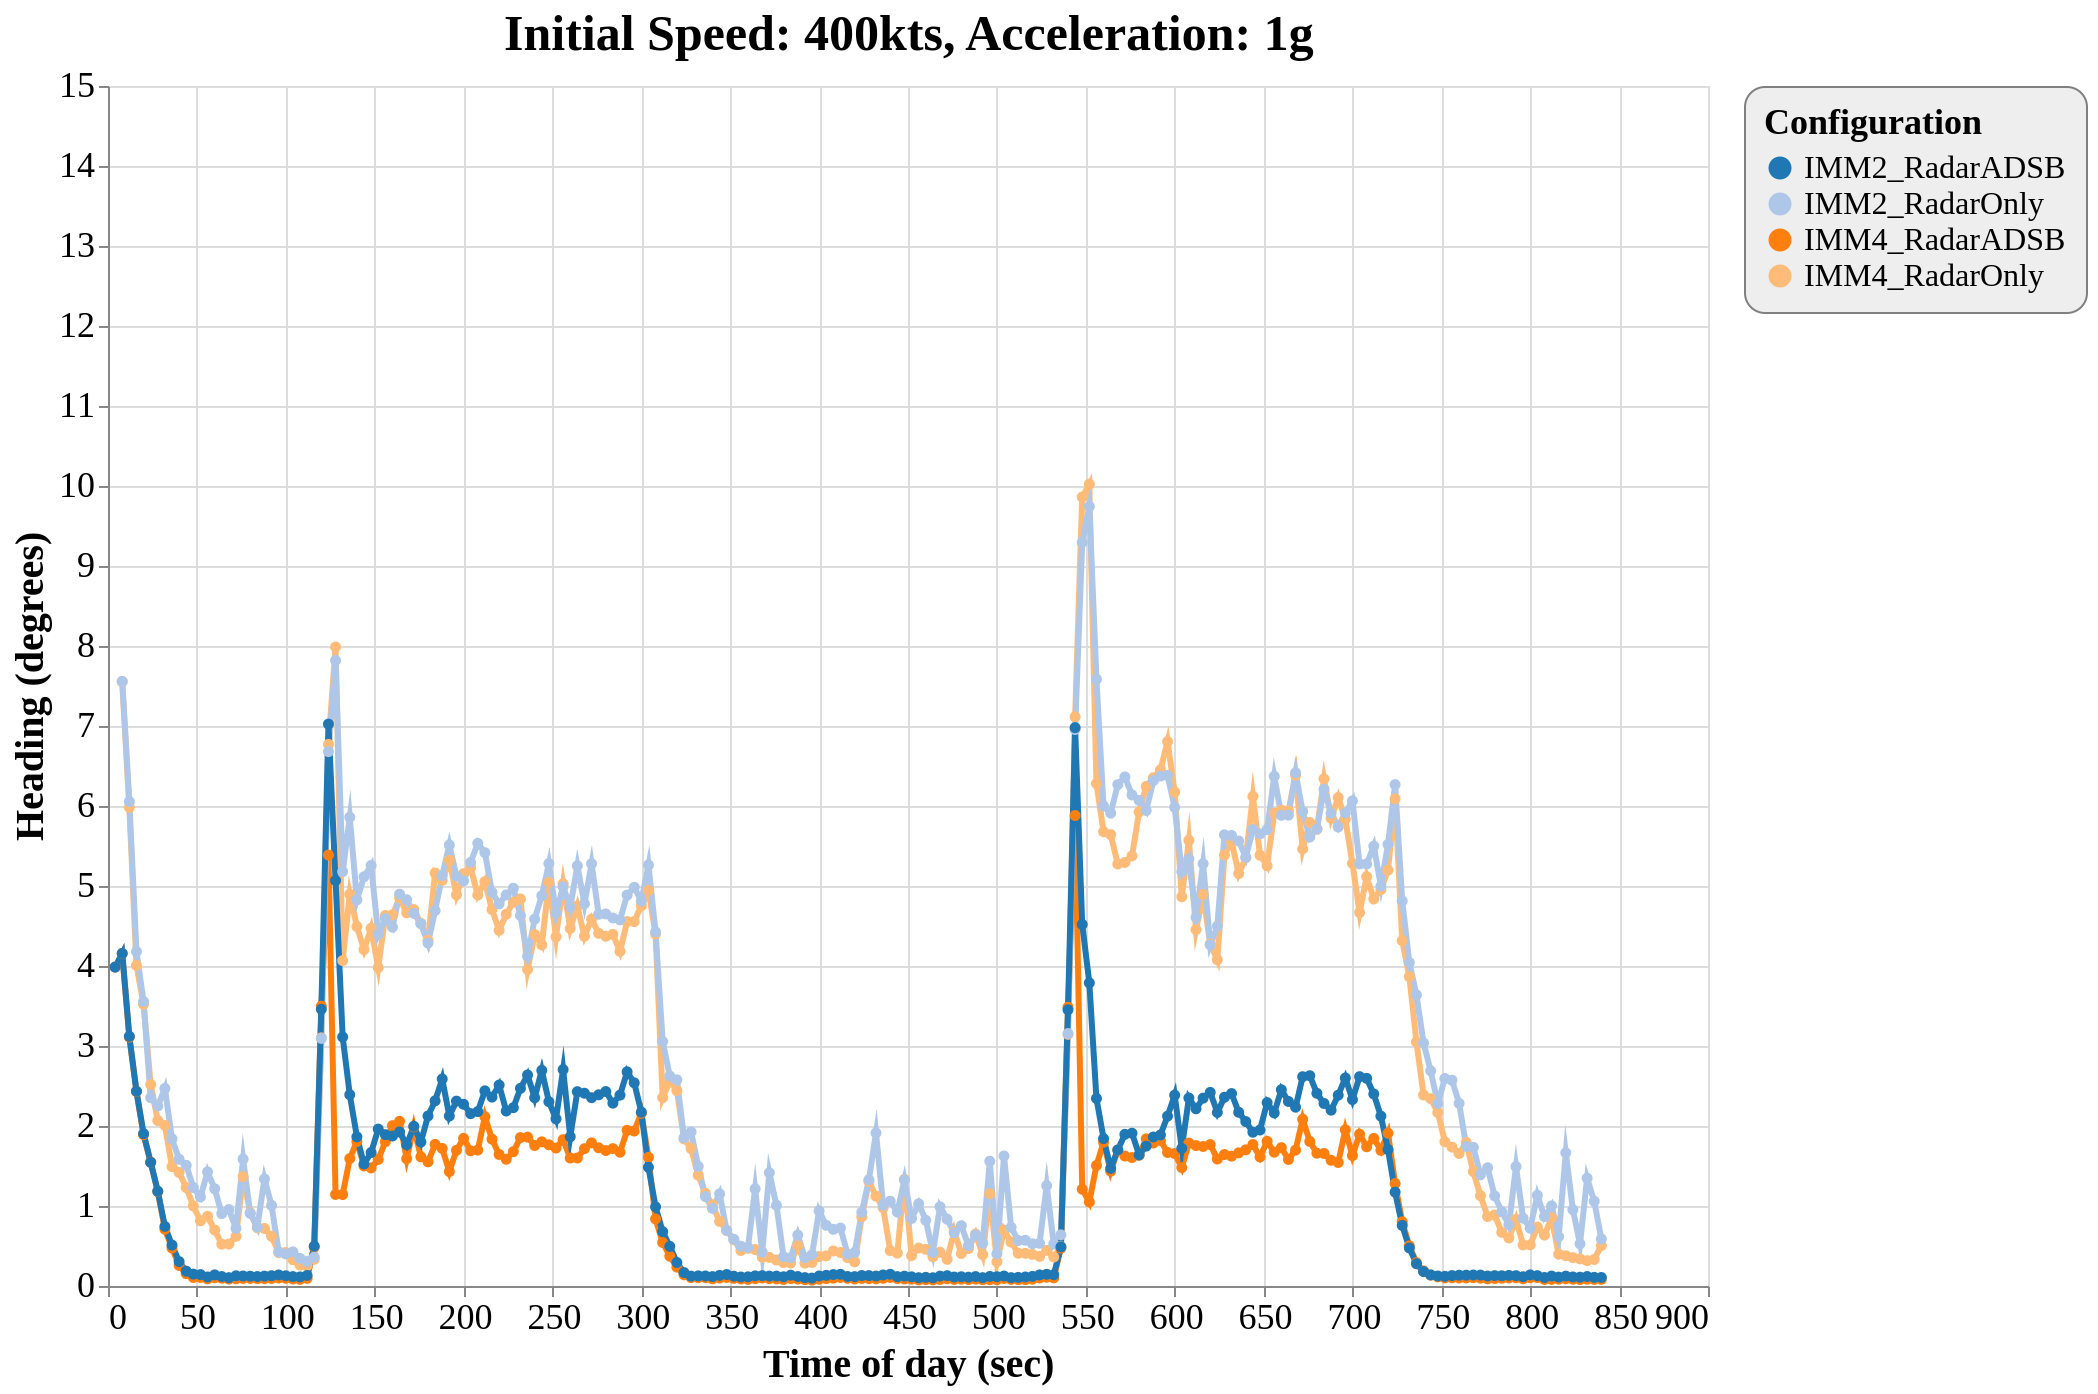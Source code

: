 {
  "config": {
    "view": {
      "continuousWidth": 800,
      "continuousHeight": 600
    },
    "axisX": {
      "labelFontSize": 18,
      "titleFontSize": 20
    },
    "axisY": {
      "labelFontSize": 18,
      "titleFontSize": 20
    },
    "font": "Times New Roman",
    "legend": {
      "cornerRadius": 10,
      "fillColor": "#EEEEEE",
      "labelFontSize": 16,
      "padding": 10,
      "strokeColor": "gray",
      "titleFontSize": 18
    },
    "title": {
      "fontSize": 25
    }
  },
  "data": {
    "name": "data-81723074ba84d0e9291a73bcea29a0d0"
  },
  "mark": {
    "type": "line",
    "point": true,
    "strokeWidth": 3
  },
  "encoding": {
    "color": {
      "type": "ordinal",
      "field": "config",
      "scale": {
        "scheme": "category20"
      },
      "title": "Configuration"
    },
    "x": {
      "type": "quantitative",
      "field": "time",
      "title": "Time of day (sec)"
    },
    "y": {
      "type": "quantitative",
      "field": "rmse_hdg",
      "scale": {
        "domain": [
          0,
          15
        ],
        "zero": false
      },
      "title": "Heading (degrees)"
    }
  },
  "selection": {
    "selector023": {
      "type": "interval",
      "bind": "scales",
      "encodings": [
        "x",
        "y"
      ]
    }
  },
  "title": "Initial Speed: 400kts, Acceleration: 1g",
  "$schema": "https://vega.github.io/schema/vega-lite/v4.8.1.json",
  "datasets": {
    "data-81723074ba84d0e9291a73bcea29a0d0": [
      {
        "scenario": "turns_new_04",
        "config": "IMM4_RadarOnly",
        "time": 8,
        "rmse_hdg": 7.556541172570531,
        "rmse_tr": 0.0
      },
      {
        "scenario": "turns_new_04",
        "config": "IMM4_RadarOnly",
        "time": 12,
        "rmse_hdg": 5.982609993146561,
        "rmse_tr": 0.0003004850447791
      },
      {
        "scenario": "turns_new_04",
        "config": "IMM4_RadarOnly",
        "time": 16,
        "rmse_hdg": 4.006997543091939,
        "rmse_tr": 0.0024832542608717
      },
      {
        "scenario": "turns_new_04",
        "config": "IMM4_RadarOnly",
        "time": 20,
        "rmse_hdg": 3.5228131223614425,
        "rmse_tr": 0.008010843061587
      },
      {
        "scenario": "turns_new_04",
        "config": "IMM4_RadarOnly",
        "time": 24,
        "rmse_hdg": 2.517681894897329,
        "rmse_tr": 0.0148243401858869
      },
      {
        "scenario": "turns_new_04",
        "config": "IMM4_RadarOnly",
        "time": 28,
        "rmse_hdg": 2.0682208537774684,
        "rmse_tr": 0.0361422190796304
      },
      {
        "scenario": "turns_new_04",
        "config": "IMM4_RadarOnly",
        "time": 32,
        "rmse_hdg": 2.00726116669066,
        "rmse_tr": 0.0776179898465947
      },
      {
        "scenario": "turns_new_04",
        "config": "IMM4_RadarOnly",
        "time": 36,
        "rmse_hdg": 1.491267477189988,
        "rmse_tr": 0.0522897632836704
      },
      {
        "scenario": "turns_new_04",
        "config": "IMM4_RadarOnly",
        "time": 40,
        "rmse_hdg": 1.4191007100966533,
        "rmse_tr": 0.0291827289105502
      },
      {
        "scenario": "turns_new_04",
        "config": "IMM4_RadarOnly",
        "time": 44,
        "rmse_hdg": 1.2306440121678903,
        "rmse_tr": 0.0264069844705681
      },
      {
        "scenario": "turns_new_04",
        "config": "IMM4_RadarOnly",
        "time": 48,
        "rmse_hdg": 1.0000618401931582,
        "rmse_tr": 0.0168399665582865
      },
      {
        "scenario": "turns_new_04",
        "config": "IMM4_RadarOnly",
        "time": 52,
        "rmse_hdg": 0.8146372802082439,
        "rmse_tr": 0.0147524114661907
      },
      {
        "scenario": "turns_new_04",
        "config": "IMM4_RadarOnly",
        "time": 56,
        "rmse_hdg": 0.8708314236527364,
        "rmse_tr": 0.015807462705728
      },
      {
        "scenario": "turns_new_04",
        "config": "IMM4_RadarOnly",
        "time": 60,
        "rmse_hdg": 0.7003460683009611,
        "rmse_tr": 0.0172106978260069
      },
      {
        "scenario": "turns_new_04",
        "config": "IMM4_RadarOnly",
        "time": 64,
        "rmse_hdg": 0.522130576563996,
        "rmse_tr": 0.0122651566560158
      },
      {
        "scenario": "turns_new_04",
        "config": "IMM4_RadarOnly",
        "time": 68,
        "rmse_hdg": 0.5243661139209619,
        "rmse_tr": 0.0124306361175007
      },
      {
        "scenario": "turns_new_04",
        "config": "IMM4_RadarOnly",
        "time": 72,
        "rmse_hdg": 0.6211265813733101,
        "rmse_tr": 0.0317257272558329
      },
      {
        "scenario": "turns_new_04",
        "config": "IMM4_RadarOnly",
        "time": 76,
        "rmse_hdg": 1.3660766767373138,
        "rmse_tr": 0.0607541258295248
      },
      {
        "scenario": "turns_new_04",
        "config": "IMM4_RadarOnly",
        "time": 80,
        "rmse_hdg": 0.9150365760361008,
        "rmse_tr": 0.0428056137032998
      },
      {
        "scenario": "turns_new_04",
        "config": "IMM4_RadarOnly",
        "time": 84,
        "rmse_hdg": 0.7276625984224123,
        "rmse_tr": 0.033355754215513
      },
      {
        "scenario": "turns_new_04",
        "config": "IMM4_RadarOnly",
        "time": 88,
        "rmse_hdg": 0.7193118404485804,
        "rmse_tr": 0.0290711246035354
      },
      {
        "scenario": "turns_new_04",
        "config": "IMM4_RadarOnly",
        "time": 92,
        "rmse_hdg": 0.6207028855032599,
        "rmse_tr": 0.015915305116049
      },
      {
        "scenario": "turns_new_04",
        "config": "IMM4_RadarOnly",
        "time": 96,
        "rmse_hdg": 0.4181265652423959,
        "rmse_tr": 0.0128438735480889
      },
      {
        "scenario": "turns_new_04",
        "config": "IMM4_RadarOnly",
        "time": 100,
        "rmse_hdg": 0.419111897479296,
        "rmse_tr": 0.0101199802371348
      },
      {
        "scenario": "turns_new_04",
        "config": "IMM4_RadarOnly",
        "time": 104,
        "rmse_hdg": 0.328340718033333,
        "rmse_tr": 0.0123928047741216
      },
      {
        "scenario": "turns_new_04",
        "config": "IMM4_RadarOnly",
        "time": 108,
        "rmse_hdg": 0.2625136050896085,
        "rmse_tr": 0.0097374828076136
      },
      {
        "scenario": "turns_new_04",
        "config": "IMM4_RadarOnly",
        "time": 112,
        "rmse_hdg": 0.25161737687971,
        "rmse_tr": 0.010373280894767
      },
      {
        "scenario": "turns_new_04",
        "config": "IMM4_RadarOnly",
        "time": 116,
        "rmse_hdg": 0.3344494495978173,
        "rmse_tr": 0.479768796917406
      },
      {
        "scenario": "turns_new_04",
        "config": "IMM4_RadarOnly",
        "time": 120,
        "rmse_hdg": 3.102252619980184,
        "rmse_tr": 0.9985326472640612
      },
      {
        "scenario": "turns_new_04",
        "config": "IMM4_RadarOnly",
        "time": 124,
        "rmse_hdg": 6.770748488356412,
        "rmse_tr": 0.9697111759062176
      },
      {
        "scenario": "turns_new_04",
        "config": "IMM4_RadarOnly",
        "time": 128,
        "rmse_hdg": 7.987582067799308,
        "rmse_tr": 0.8146893857778836
      },
      {
        "scenario": "turns_new_04",
        "config": "IMM4_RadarOnly",
        "time": 132,
        "rmse_hdg": 4.067567387660332,
        "rmse_tr": 0.5338034979968606
      },
      {
        "scenario": "turns_new_04",
        "config": "IMM4_RadarOnly",
        "time": 136,
        "rmse_hdg": 4.898889114811376,
        "rmse_tr": 0.371334991735167
      },
      {
        "scenario": "turns_new_04",
        "config": "IMM4_RadarOnly",
        "time": 140,
        "rmse_hdg": 4.493452929375,
        "rmse_tr": 0.2509179402101377
      },
      {
        "scenario": "turns_new_04",
        "config": "IMM4_RadarOnly",
        "time": 144,
        "rmse_hdg": 4.204748449188907,
        "rmse_tr": 0.2229139262624458
      },
      {
        "scenario": "turns_new_04",
        "config": "IMM4_RadarOnly",
        "time": 148,
        "rmse_hdg": 4.470824430831781,
        "rmse_tr": 0.2235925553913776
      },
      {
        "scenario": "turns_new_04",
        "config": "IMM4_RadarOnly",
        "time": 152,
        "rmse_hdg": 3.980106240902315,
        "rmse_tr": 0.1946967224663282
      },
      {
        "scenario": "turns_new_04",
        "config": "IMM4_RadarOnly",
        "time": 156,
        "rmse_hdg": 4.6312857279090975,
        "rmse_tr": 0.2017707187156612
      },
      {
        "scenario": "turns_new_04",
        "config": "IMM4_RadarOnly",
        "time": 160,
        "rmse_hdg": 4.640313883726857,
        "rmse_tr": 0.2004527627197171
      },
      {
        "scenario": "turns_new_04",
        "config": "IMM4_RadarOnly",
        "time": 164,
        "rmse_hdg": 4.851210283589388,
        "rmse_tr": 0.2070178913224318
      },
      {
        "scenario": "turns_new_04",
        "config": "IMM4_RadarOnly",
        "time": 168,
        "rmse_hdg": 4.665123770298426,
        "rmse_tr": 0.1897873339257498
      },
      {
        "scenario": "turns_new_04",
        "config": "IMM4_RadarOnly",
        "time": 172,
        "rmse_hdg": 4.7061282621618,
        "rmse_tr": 0.1948631211481704
      },
      {
        "scenario": "turns_new_04",
        "config": "IMM4_RadarOnly",
        "time": 176,
        "rmse_hdg": 4.532671685326055,
        "rmse_tr": 0.2001692738007335
      },
      {
        "scenario": "turns_new_04",
        "config": "IMM4_RadarOnly",
        "time": 180,
        "rmse_hdg": 4.322191740708444,
        "rmse_tr": 0.1722466753094887
      },
      {
        "scenario": "turns_new_04",
        "config": "IMM4_RadarOnly",
        "time": 184,
        "rmse_hdg": 5.161637641921407,
        "rmse_tr": 0.1834769635858046
      },
      {
        "scenario": "turns_new_04",
        "config": "IMM4_RadarOnly",
        "time": 188,
        "rmse_hdg": 5.071676097924439,
        "rmse_tr": 0.1903071204149891
      },
      {
        "scenario": "turns_new_04",
        "config": "IMM4_RadarOnly",
        "time": 192,
        "rmse_hdg": 5.320426483281206,
        "rmse_tr": 0.2076120597011005
      },
      {
        "scenario": "turns_new_04",
        "config": "IMM4_RadarOnly",
        "time": 196,
        "rmse_hdg": 4.889190643103285,
        "rmse_tr": 0.188112958433051
      },
      {
        "scenario": "turns_new_04",
        "config": "IMM4_RadarOnly",
        "time": 200,
        "rmse_hdg": 5.154005349428031,
        "rmse_tr": 0.2107277990539398
      },
      {
        "scenario": "turns_new_04",
        "config": "IMM4_RadarOnly",
        "time": 204,
        "rmse_hdg": 5.22920123712344,
        "rmse_tr": 0.2297319337913403
      },
      {
        "scenario": "turns_new_04",
        "config": "IMM4_RadarOnly",
        "time": 208,
        "rmse_hdg": 4.887305671193914,
        "rmse_tr": 0.2243358073818894
      },
      {
        "scenario": "turns_new_04",
        "config": "IMM4_RadarOnly",
        "time": 212,
        "rmse_hdg": 5.0543129963595925,
        "rmse_tr": 0.223048803848631
      },
      {
        "scenario": "turns_new_04",
        "config": "IMM4_RadarOnly",
        "time": 216,
        "rmse_hdg": 4.706872035799725,
        "rmse_tr": 0.2044225212962474
      },
      {
        "scenario": "turns_new_04",
        "config": "IMM4_RadarOnly",
        "time": 220,
        "rmse_hdg": 4.445904375702964,
        "rmse_tr": 0.2023117743362647
      },
      {
        "scenario": "turns_new_04",
        "config": "IMM4_RadarOnly",
        "time": 224,
        "rmse_hdg": 4.646538829090963,
        "rmse_tr": 0.1786934409354001
      },
      {
        "scenario": "turns_new_04",
        "config": "IMM4_RadarOnly",
        "time": 228,
        "rmse_hdg": 4.798954499296256,
        "rmse_tr": 0.1644817173757533
      },
      {
        "scenario": "turns_new_04",
        "config": "IMM4_RadarOnly",
        "time": 232,
        "rmse_hdg": 4.837484358345336,
        "rmse_tr": 0.1625542356021371
      },
      {
        "scenario": "turns_new_04",
        "config": "IMM4_RadarOnly",
        "time": 236,
        "rmse_hdg": 3.9570197297512455,
        "rmse_tr": 0.1704015563034123
      },
      {
        "scenario": "turns_new_04",
        "config": "IMM4_RadarOnly",
        "time": 240,
        "rmse_hdg": 4.392435839278911,
        "rmse_tr": 0.1555736700672122
      },
      {
        "scenario": "turns_new_04",
        "config": "IMM4_RadarOnly",
        "time": 244,
        "rmse_hdg": 4.263647261897294,
        "rmse_tr": 0.1512723656027145
      },
      {
        "scenario": "turns_new_04",
        "config": "IMM4_RadarOnly",
        "time": 248,
        "rmse_hdg": 5.046895500897831,
        "rmse_tr": 0.2064754454383511
      },
      {
        "scenario": "turns_new_04",
        "config": "IMM4_RadarOnly",
        "time": 252,
        "rmse_hdg": 4.364736071468467,
        "rmse_tr": 0.1765180974166567
      },
      {
        "scenario": "turns_new_04",
        "config": "IMM4_RadarOnly",
        "time": 256,
        "rmse_hdg": 5.028138159818079,
        "rmse_tr": 0.2064465928590854
      },
      {
        "scenario": "turns_new_04",
        "config": "IMM4_RadarOnly",
        "time": 260,
        "rmse_hdg": 4.469927747927804,
        "rmse_tr": 0.1712808057161679
      },
      {
        "scenario": "turns_new_04",
        "config": "IMM4_RadarOnly",
        "time": 264,
        "rmse_hdg": 4.748016283559627,
        "rmse_tr": 0.1997270964846168
      },
      {
        "scenario": "turns_new_04",
        "config": "IMM4_RadarOnly",
        "time": 268,
        "rmse_hdg": 4.372503188973487,
        "rmse_tr": 0.190699023769569
      },
      {
        "scenario": "turns_new_04",
        "config": "IMM4_RadarOnly",
        "time": 272,
        "rmse_hdg": 4.585327389523574,
        "rmse_tr": 0.1825968267808684
      },
      {
        "scenario": "turns_new_04",
        "config": "IMM4_RadarOnly",
        "time": 276,
        "rmse_hdg": 4.40867525873249,
        "rmse_tr": 0.1905348707192465
      },
      {
        "scenario": "turns_new_04",
        "config": "IMM4_RadarOnly",
        "time": 280,
        "rmse_hdg": 4.371471649263832,
        "rmse_tr": 0.1655292939115525
      },
      {
        "scenario": "turns_new_04",
        "config": "IMM4_RadarOnly",
        "time": 284,
        "rmse_hdg": 4.394860330146027,
        "rmse_tr": 0.1634031385921163
      },
      {
        "scenario": "turns_new_04",
        "config": "IMM4_RadarOnly",
        "time": 288,
        "rmse_hdg": 4.183046808076538,
        "rmse_tr": 0.1672758441940959
      },
      {
        "scenario": "turns_new_04",
        "config": "IMM4_RadarOnly",
        "time": 292,
        "rmse_hdg": 4.555306285480464,
        "rmse_tr": 0.1682301334931588
      },
      {
        "scenario": "turns_new_04",
        "config": "IMM4_RadarOnly",
        "time": 296,
        "rmse_hdg": 4.555093181858397,
        "rmse_tr": 0.4207814434112631
      },
      {
        "scenario": "turns_new_04",
        "config": "IMM4_RadarOnly",
        "time": 300,
        "rmse_hdg": 4.753723613019205,
        "rmse_tr": 0.969342582843334
      },
      {
        "scenario": "turns_new_04",
        "config": "IMM4_RadarOnly",
        "time": 304,
        "rmse_hdg": 4.944258183292093,
        "rmse_tr": 0.8387236260725003
      },
      {
        "scenario": "turns_new_04",
        "config": "IMM4_RadarOnly",
        "time": 308,
        "rmse_hdg": 4.400676287312471,
        "rmse_tr": 0.6671215120763233
      },
      {
        "scenario": "turns_new_04",
        "config": "IMM4_RadarOnly",
        "time": 312,
        "rmse_hdg": 2.353662799006811,
        "rmse_tr": 0.4326053131484699
      },
      {
        "scenario": "turns_new_04",
        "config": "IMM4_RadarOnly",
        "time": 316,
        "rmse_hdg": 2.5614375622531043,
        "rmse_tr": 0.2780070281601204
      },
      {
        "scenario": "turns_new_04",
        "config": "IMM4_RadarOnly",
        "time": 320,
        "rmse_hdg": 2.4429959909432357,
        "rmse_tr": 0.1858775184059102
      },
      {
        "scenario": "turns_new_04",
        "config": "IMM4_RadarOnly",
        "time": 324,
        "rmse_hdg": 1.83795762608775,
        "rmse_tr": 0.1203309431624008
      },
      {
        "scenario": "turns_new_04",
        "config": "IMM4_RadarOnly",
        "time": 328,
        "rmse_hdg": 1.7175303133739717,
        "rmse_tr": 0.0937573765651394
      },
      {
        "scenario": "turns_new_04",
        "config": "IMM4_RadarOnly",
        "time": 332,
        "rmse_hdg": 1.3846855433830625,
        "rmse_tr": 0.0658752451830574
      },
      {
        "scenario": "turns_new_04",
        "config": "IMM4_RadarOnly",
        "time": 336,
        "rmse_hdg": 1.1583859006120738,
        "rmse_tr": 0.0457562784494528
      },
      {
        "scenario": "turns_new_04",
        "config": "IMM4_RadarOnly",
        "time": 340,
        "rmse_hdg": 1.013571936359447,
        "rmse_tr": 0.0367934526498225
      },
      {
        "scenario": "turns_new_04",
        "config": "IMM4_RadarOnly",
        "time": 344,
        "rmse_hdg": 0.8076567350733875,
        "rmse_tr": 0.033733994622078
      },
      {
        "scenario": "turns_new_04",
        "config": "IMM4_RadarOnly",
        "time": 348,
        "rmse_hdg": 0.6956695626163905,
        "rmse_tr": 0.0234395545883074
      },
      {
        "scenario": "turns_new_04",
        "config": "IMM4_RadarOnly",
        "time": 352,
        "rmse_hdg": 0.578927143229732,
        "rmse_tr": 0.0187180760678392
      },
      {
        "scenario": "turns_new_04",
        "config": "IMM4_RadarOnly",
        "time": 356,
        "rmse_hdg": 0.4438618403662745,
        "rmse_tr": 0.0172271767578909
      },
      {
        "scenario": "turns_new_04",
        "config": "IMM4_RadarOnly",
        "time": 360,
        "rmse_hdg": 0.4712000257700669,
        "rmse_tr": 0.0166868479005815
      },
      {
        "scenario": "turns_new_04",
        "config": "IMM4_RadarOnly",
        "time": 364,
        "rmse_hdg": 0.4560238575126182,
        "rmse_tr": 0.0149820754973033
      },
      {
        "scenario": "turns_new_04",
        "config": "IMM4_RadarOnly",
        "time": 368,
        "rmse_hdg": 0.3597319552750613,
        "rmse_tr": 0.0120615493802134
      },
      {
        "scenario": "turns_new_04",
        "config": "IMM4_RadarOnly",
        "time": 372,
        "rmse_hdg": 0.3571897891241362,
        "rmse_tr": 0.0128555576944901
      },
      {
        "scenario": "turns_new_04",
        "config": "IMM4_RadarOnly",
        "time": 376,
        "rmse_hdg": 0.3246191402349763,
        "rmse_tr": 0.0137363976605824
      },
      {
        "scenario": "turns_new_04",
        "config": "IMM4_RadarOnly",
        "time": 380,
        "rmse_hdg": 0.2931169457053781,
        "rmse_tr": 0.0117452603355939
      },
      {
        "scenario": "turns_new_04",
        "config": "IMM4_RadarOnly",
        "time": 384,
        "rmse_hdg": 0.2874257457536379,
        "rmse_tr": 0.0077951201597592
      },
      {
        "scenario": "turns_new_04",
        "config": "IMM4_RadarOnly",
        "time": 388,
        "rmse_hdg": 0.5043005138451315,
        "rmse_tr": 0.0302259097437068
      },
      {
        "scenario": "turns_new_04",
        "config": "IMM4_RadarOnly",
        "time": 392,
        "rmse_hdg": 0.2858944773407013,
        "rmse_tr": 0.0165084563310681
      },
      {
        "scenario": "turns_new_04",
        "config": "IMM4_RadarOnly",
        "time": 396,
        "rmse_hdg": 0.2940417495164861,
        "rmse_tr": 0.0109999040863207
      },
      {
        "scenario": "turns_new_04",
        "config": "IMM4_RadarOnly",
        "time": 400,
        "rmse_hdg": 0.3681308924585129,
        "rmse_tr": 0.0160689058281288
      },
      {
        "scenario": "turns_new_04",
        "config": "IMM4_RadarOnly",
        "time": 404,
        "rmse_hdg": 0.3770022569619279,
        "rmse_tr": 0.0145664418465929
      },
      {
        "scenario": "turns_new_04",
        "config": "IMM4_RadarOnly",
        "time": 408,
        "rmse_hdg": 0.4378191407419272,
        "rmse_tr": 0.0138040950445873
      },
      {
        "scenario": "turns_new_04",
        "config": "IMM4_RadarOnly",
        "time": 412,
        "rmse_hdg": 0.4189459965574271,
        "rmse_tr": 0.011525493823434
      },
      {
        "scenario": "turns_new_04",
        "config": "IMM4_RadarOnly",
        "time": 416,
        "rmse_hdg": 0.3539168586789042,
        "rmse_tr": 0.0111853220146506
      },
      {
        "scenario": "turns_new_04",
        "config": "IMM4_RadarOnly",
        "time": 420,
        "rmse_hdg": 0.3011326444695398,
        "rmse_tr": 0.0129711351787762
      },
      {
        "scenario": "turns_new_04",
        "config": "IMM4_RadarOnly",
        "time": 424,
        "rmse_hdg": 0.8657231442557124,
        "rmse_tr": 0.0372784350362243
      },
      {
        "scenario": "turns_new_04",
        "config": "IMM4_RadarOnly",
        "time": 428,
        "rmse_hdg": 1.3060937445548135,
        "rmse_tr": 0.0568714905271754
      },
      {
        "scenario": "turns_new_04",
        "config": "IMM4_RadarOnly",
        "time": 432,
        "rmse_hdg": 1.1235057873626129,
        "rmse_tr": 0.0498672899822066
      },
      {
        "scenario": "turns_new_04",
        "config": "IMM4_RadarOnly",
        "time": 436,
        "rmse_hdg": 0.9787709445950412,
        "rmse_tr": 0.0478018387211618
      },
      {
        "scenario": "turns_new_04",
        "config": "IMM4_RadarOnly",
        "time": 440,
        "rmse_hdg": 0.442466860992915,
        "rmse_tr": 0.0365204934565196
      },
      {
        "scenario": "turns_new_04",
        "config": "IMM4_RadarOnly",
        "time": 444,
        "rmse_hdg": 0.4117712417781957,
        "rmse_tr": 0.0294522008812947
      },
      {
        "scenario": "turns_new_04",
        "config": "IMM4_RadarOnly",
        "time": 448,
        "rmse_hdg": 1.3318280996271727,
        "rmse_tr": 0.0372312783416917
      },
      {
        "scenario": "turns_new_04",
        "config": "IMM4_RadarOnly",
        "time": 452,
        "rmse_hdg": 0.3798569524805695,
        "rmse_tr": 0.0250369639776349
      },
      {
        "scenario": "turns_new_04",
        "config": "IMM4_RadarOnly",
        "time": 456,
        "rmse_hdg": 0.4745057825832241,
        "rmse_tr": 0.0224111487917048
      },
      {
        "scenario": "turns_new_04",
        "config": "IMM4_RadarOnly",
        "time": 460,
        "rmse_hdg": 0.4578479681125205,
        "rmse_tr": 0.014616536623193
      },
      {
        "scenario": "turns_new_04",
        "config": "IMM4_RadarOnly",
        "time": 464,
        "rmse_hdg": 0.3665211034827964,
        "rmse_tr": 0.0152550624326667
      },
      {
        "scenario": "turns_new_04",
        "config": "IMM4_RadarOnly",
        "time": 468,
        "rmse_hdg": 0.4230027847806727,
        "rmse_tr": 0.0161848511509887
      },
      {
        "scenario": "turns_new_04",
        "config": "IMM4_RadarOnly",
        "time": 472,
        "rmse_hdg": 0.3337129722172736,
        "rmse_tr": 0.0126330243547547
      },
      {
        "scenario": "turns_new_04",
        "config": "IMM4_RadarOnly",
        "time": 476,
        "rmse_hdg": 0.6833001703548901,
        "rmse_tr": 0.0316566821747919
      },
      {
        "scenario": "turns_new_04",
        "config": "IMM4_RadarOnly",
        "time": 480,
        "rmse_hdg": 0.4065132119045961,
        "rmse_tr": 0.0174121065064354
      },
      {
        "scenario": "turns_new_04",
        "config": "IMM4_RadarOnly",
        "time": 484,
        "rmse_hdg": 0.4681295751662129,
        "rmse_tr": 0.0165186762988644
      },
      {
        "scenario": "turns_new_04",
        "config": "IMM4_RadarOnly",
        "time": 488,
        "rmse_hdg": 0.648947866421745,
        "rmse_tr": 0.0210161091095679
      },
      {
        "scenario": "turns_new_04",
        "config": "IMM4_RadarOnly",
        "time": 492,
        "rmse_hdg": 0.3919515919347279,
        "rmse_tr": 0.0200066606555975
      },
      {
        "scenario": "turns_new_04",
        "config": "IMM4_RadarOnly",
        "time": 496,
        "rmse_hdg": 1.1534675121507754,
        "rmse_tr": 0.0467694217360425
      },
      {
        "scenario": "turns_new_04",
        "config": "IMM4_RadarOnly",
        "time": 500,
        "rmse_hdg": 0.3035347316755282,
        "rmse_tr": 0.0376931561041791
      },
      {
        "scenario": "turns_new_04",
        "config": "IMM4_RadarOnly",
        "time": 504,
        "rmse_hdg": 0.6974936165534024,
        "rmse_tr": 0.026834730171232
      },
      {
        "scenario": "turns_new_04",
        "config": "IMM4_RadarOnly",
        "time": 508,
        "rmse_hdg": 0.5490495168022883,
        "rmse_tr": 0.0210649899514073
      },
      {
        "scenario": "turns_new_04",
        "config": "IMM4_RadarOnly",
        "time": 512,
        "rmse_hdg": 0.4097255178775175,
        "rmse_tr": 0.0159200589151569
      },
      {
        "scenario": "turns_new_04",
        "config": "IMM4_RadarOnly",
        "time": 516,
        "rmse_hdg": 0.4088755311827792,
        "rmse_tr": 0.0148211956332814
      },
      {
        "scenario": "turns_new_04",
        "config": "IMM4_RadarOnly",
        "time": 520,
        "rmse_hdg": 0.3943673414470319,
        "rmse_tr": 0.0124085196538507
      },
      {
        "scenario": "turns_new_04",
        "config": "IMM4_RadarOnly",
        "time": 524,
        "rmse_hdg": 0.3699868450184737,
        "rmse_tr": 0.0157662207524238
      },
      {
        "scenario": "turns_new_04",
        "config": "IMM4_RadarOnly",
        "time": 528,
        "rmse_hdg": 0.4451408838829186,
        "rmse_tr": 0.023336391204973
      },
      {
        "scenario": "turns_new_04",
        "config": "IMM4_RadarOnly",
        "time": 532,
        "rmse_hdg": 0.3624607258418172,
        "rmse_tr": 0.0174903416570989
      },
      {
        "scenario": "turns_new_04",
        "config": "IMM4_RadarOnly",
        "time": 536,
        "rmse_hdg": 0.4920025063922915,
        "rmse_tr": 0.4081664947143597
      },
      {
        "scenario": "turns_new_04",
        "config": "IMM4_RadarOnly",
        "time": 540,
        "rmse_hdg": 3.14575615509484,
        "rmse_tr": 0.997336083114878
      },
      {
        "scenario": "turns_new_04",
        "config": "IMM4_RadarOnly",
        "time": 544,
        "rmse_hdg": 7.114791316358713,
        "rmse_tr": 0.983100719322966
      },
      {
        "scenario": "turns_new_04",
        "config": "IMM4_RadarOnly",
        "time": 548,
        "rmse_hdg": 9.861899810526223,
        "rmse_tr": 0.9247332896828248
      },
      {
        "scenario": "turns_new_04",
        "config": "IMM4_RadarOnly",
        "time": 552,
        "rmse_hdg": 10.022090821633425,
        "rmse_tr": 0.7872718126433581
      },
      {
        "scenario": "turns_new_04",
        "config": "IMM4_RadarOnly",
        "time": 556,
        "rmse_hdg": 6.280688658179305,
        "rmse_tr": 0.4911096440714639
      },
      {
        "scenario": "turns_new_04",
        "config": "IMM4_RadarOnly",
        "time": 560,
        "rmse_hdg": 5.678419206993075,
        "rmse_tr": 0.2877883017231514
      },
      {
        "scenario": "turns_new_04",
        "config": "IMM4_RadarOnly",
        "time": 564,
        "rmse_hdg": 5.641875310971116,
        "rmse_tr": 0.2505795284588201
      },
      {
        "scenario": "turns_new_04",
        "config": "IMM4_RadarOnly",
        "time": 568,
        "rmse_hdg": 5.275209564522819,
        "rmse_tr": 0.2516098585457875
      },
      {
        "scenario": "turns_new_04",
        "config": "IMM4_RadarOnly",
        "time": 572,
        "rmse_hdg": 5.294466940161895,
        "rmse_tr": 0.2434671892534816
      },
      {
        "scenario": "turns_new_04",
        "config": "IMM4_RadarOnly",
        "time": 576,
        "rmse_hdg": 5.376215284176254,
        "rmse_tr": 0.2433968006901629
      },
      {
        "scenario": "turns_new_04",
        "config": "IMM4_RadarOnly",
        "time": 580,
        "rmse_hdg": 5.925835460240364,
        "rmse_tr": 0.2419459699363084
      },
      {
        "scenario": "turns_new_04",
        "config": "IMM4_RadarOnly",
        "time": 584,
        "rmse_hdg": 6.24467429436756,
        "rmse_tr": 0.2634434615546521
      },
      {
        "scenario": "turns_new_04",
        "config": "IMM4_RadarOnly",
        "time": 588,
        "rmse_hdg": 6.352348365472784,
        "rmse_tr": 0.2541915088322054
      },
      {
        "scenario": "turns_new_04",
        "config": "IMM4_RadarOnly",
        "time": 592,
        "rmse_hdg": 6.451228432200704,
        "rmse_tr": 0.2803907411793949
      },
      {
        "scenario": "turns_new_04",
        "config": "IMM4_RadarOnly",
        "time": 596,
        "rmse_hdg": 6.805904483406136,
        "rmse_tr": 0.2759868498396322
      },
      {
        "scenario": "turns_new_04",
        "config": "IMM4_RadarOnly",
        "time": 600,
        "rmse_hdg": 6.17323447030269,
        "rmse_tr": 0.2120526180770549
      },
      {
        "scenario": "turns_new_04",
        "config": "IMM4_RadarOnly",
        "time": 604,
        "rmse_hdg": 4.865720488879062,
        "rmse_tr": 0.1707564202094171
      },
      {
        "scenario": "turns_new_04",
        "config": "IMM4_RadarOnly",
        "time": 608,
        "rmse_hdg": 5.570536915075804,
        "rmse_tr": 0.2224134394189974
      },
      {
        "scenario": "turns_new_04",
        "config": "IMM4_RadarOnly",
        "time": 612,
        "rmse_hdg": 4.45430777648698,
        "rmse_tr": 0.1863651025957307
      },
      {
        "scenario": "turns_new_04",
        "config": "IMM4_RadarOnly",
        "time": 616,
        "rmse_hdg": 4.894324800855697,
        "rmse_tr": 0.2227820625025303
      },
      {
        "scenario": "turns_new_04",
        "config": "IMM4_RadarOnly",
        "time": 620,
        "rmse_hdg": 4.275308107947471,
        "rmse_tr": 0.1937339780144106
      },
      {
        "scenario": "turns_new_04",
        "config": "IMM4_RadarOnly",
        "time": 624,
        "rmse_hdg": 4.077855328174618,
        "rmse_tr": 0.1515100904960586
      },
      {
        "scenario": "turns_new_04",
        "config": "IMM4_RadarOnly",
        "time": 628,
        "rmse_hdg": 5.38741968133699,
        "rmse_tr": 0.182988290413817
      },
      {
        "scenario": "turns_new_04",
        "config": "IMM4_RadarOnly",
        "time": 632,
        "rmse_hdg": 5.558752736874907,
        "rmse_tr": 0.1720112413270049
      },
      {
        "scenario": "turns_new_04",
        "config": "IMM4_RadarOnly",
        "time": 636,
        "rmse_hdg": 5.155958496113856,
        "rmse_tr": 0.1387170998247288
      },
      {
        "scenario": "turns_new_04",
        "config": "IMM4_RadarOnly",
        "time": 640,
        "rmse_hdg": 5.351720827433801,
        "rmse_tr": 0.1350636167270086
      },
      {
        "scenario": "turns_new_04",
        "config": "IMM4_RadarOnly",
        "time": 644,
        "rmse_hdg": 6.119536617798069,
        "rmse_tr": 0.1723592257881362
      },
      {
        "scenario": "turns_new_04",
        "config": "IMM4_RadarOnly",
        "time": 648,
        "rmse_hdg": 5.384908105330781,
        "rmse_tr": 0.1588627394954525
      },
      {
        "scenario": "turns_new_04",
        "config": "IMM4_RadarOnly",
        "time": 652,
        "rmse_hdg": 5.252119218079598,
        "rmse_tr": 0.1489741473509661
      },
      {
        "scenario": "turns_new_04",
        "config": "IMM4_RadarOnly",
        "time": 656,
        "rmse_hdg": 5.912170730580793,
        "rmse_tr": 0.1638119529888737
      },
      {
        "scenario": "turns_new_04",
        "config": "IMM4_RadarOnly",
        "time": 660,
        "rmse_hdg": 5.948114076028576,
        "rmse_tr": 0.1673438861502985
      },
      {
        "scenario": "turns_new_04",
        "config": "IMM4_RadarOnly",
        "time": 664,
        "rmse_hdg": 5.938343150842848,
        "rmse_tr": 0.172188640661842
      },
      {
        "scenario": "turns_new_04",
        "config": "IMM4_RadarOnly",
        "time": 668,
        "rmse_hdg": 6.385154091633674,
        "rmse_tr": 0.1870059687382999
      },
      {
        "scenario": "turns_new_04",
        "config": "IMM4_RadarOnly",
        "time": 672,
        "rmse_hdg": 5.463110911225963,
        "rmse_tr": 0.1459514978546894
      },
      {
        "scenario": "turns_new_04",
        "config": "IMM4_RadarOnly",
        "time": 676,
        "rmse_hdg": 5.793937329046343,
        "rmse_tr": 0.1613620622664723
      },
      {
        "scenario": "turns_new_04",
        "config": "IMM4_RadarOnly",
        "time": 680,
        "rmse_hdg": 5.709758524228499,
        "rmse_tr": 0.1717422845012674
      },
      {
        "scenario": "turns_new_04",
        "config": "IMM4_RadarOnly",
        "time": 684,
        "rmse_hdg": 6.340681659949261,
        "rmse_tr": 0.1660158294675625
      },
      {
        "scenario": "turns_new_04",
        "config": "IMM4_RadarOnly",
        "time": 688,
        "rmse_hdg": 5.849172195628164,
        "rmse_tr": 0.15820890212731
      },
      {
        "scenario": "turns_new_04",
        "config": "IMM4_RadarOnly",
        "time": 692,
        "rmse_hdg": 6.104896012132821,
        "rmse_tr": 0.1763293196131145
      },
      {
        "scenario": "turns_new_04",
        "config": "IMM4_RadarOnly",
        "time": 696,
        "rmse_hdg": 5.833686748148207,
        "rmse_tr": 0.1934963009465555
      },
      {
        "scenario": "turns_new_04",
        "config": "IMM4_RadarOnly",
        "time": 700,
        "rmse_hdg": 5.282811690773716,
        "rmse_tr": 0.2264320892732114
      },
      {
        "scenario": "turns_new_04",
        "config": "IMM4_RadarOnly",
        "time": 704,
        "rmse_hdg": 4.669377827170293,
        "rmse_tr": 0.2280698756388336
      },
      {
        "scenario": "turns_new_04",
        "config": "IMM4_RadarOnly",
        "time": 708,
        "rmse_hdg": 5.11557117826624,
        "rmse_tr": 0.2239684442877997
      },
      {
        "scenario": "turns_new_04",
        "config": "IMM4_RadarOnly",
        "time": 712,
        "rmse_hdg": 4.838438036447545,
        "rmse_tr": 0.2034542306835885
      },
      {
        "scenario": "turns_new_04",
        "config": "IMM4_RadarOnly",
        "time": 716,
        "rmse_hdg": 4.954871336970816,
        "rmse_tr": 0.5209244213551786
      },
      {
        "scenario": "turns_new_04",
        "config": "IMM4_RadarOnly",
        "time": 720,
        "rmse_hdg": 5.198552044832471,
        "rmse_tr": 0.9506675438078012
      },
      {
        "scenario": "turns_new_04",
        "config": "IMM4_RadarOnly",
        "time": 724,
        "rmse_hdg": 6.088949410040519,
        "rmse_tr": 0.8473691448860514
      },
      {
        "scenario": "turns_new_04",
        "config": "IMM4_RadarOnly",
        "time": 728,
        "rmse_hdg": 4.3161039733504944,
        "rmse_tr": 0.6511983153212184
      },
      {
        "scenario": "turns_new_04",
        "config": "IMM4_RadarOnly",
        "time": 732,
        "rmse_hdg": 3.8663608847633535,
        "rmse_tr": 0.453266673472363
      },
      {
        "scenario": "turns_new_04",
        "config": "IMM4_RadarOnly",
        "time": 736,
        "rmse_hdg": 3.049336431382363,
        "rmse_tr": 0.2874930733981402
      },
      {
        "scenario": "turns_new_04",
        "config": "IMM4_RadarOnly",
        "time": 740,
        "rmse_hdg": 2.3869374914805155,
        "rmse_tr": 0.1956992038904638
      },
      {
        "scenario": "turns_new_04",
        "config": "IMM4_RadarOnly",
        "time": 744,
        "rmse_hdg": 2.3424424843425347,
        "rmse_tr": 0.1329144876894007
      },
      {
        "scenario": "turns_new_04",
        "config": "IMM4_RadarOnly",
        "time": 748,
        "rmse_hdg": 2.169025564816249,
        "rmse_tr": 0.0985666838086013
      },
      {
        "scenario": "turns_new_04",
        "config": "IMM4_RadarOnly",
        "time": 752,
        "rmse_hdg": 1.802384531669088,
        "rmse_tr": 0.0731257136717311
      },
      {
        "scenario": "turns_new_04",
        "config": "IMM4_RadarOnly",
        "time": 756,
        "rmse_hdg": 1.735814275779526,
        "rmse_tr": 0.0694605764444839
      },
      {
        "scenario": "turns_new_04",
        "config": "IMM4_RadarOnly",
        "time": 760,
        "rmse_hdg": 1.656441233782717,
        "rmse_tr": 0.0484415631524252
      },
      {
        "scenario": "turns_new_04",
        "config": "IMM4_RadarOnly",
        "time": 764,
        "rmse_hdg": 1.7935989651274946,
        "rmse_tr": 0.0381450502999448
      },
      {
        "scenario": "turns_new_04",
        "config": "IMM4_RadarOnly",
        "time": 768,
        "rmse_hdg": 1.4293562070619998,
        "rmse_tr": 0.0316126649198281
      },
      {
        "scenario": "turns_new_04",
        "config": "IMM4_RadarOnly",
        "time": 772,
        "rmse_hdg": 1.1287288553185963,
        "rmse_tr": 0.0233944149028918
      },
      {
        "scenario": "turns_new_04",
        "config": "IMM4_RadarOnly",
        "time": 776,
        "rmse_hdg": 0.8680378189758868,
        "rmse_tr": 0.019117287717016
      },
      {
        "scenario": "turns_new_04",
        "config": "IMM4_RadarOnly",
        "time": 780,
        "rmse_hdg": 0.8879610295029656,
        "rmse_tr": 0.0156686353730559
      },
      {
        "scenario": "turns_new_04",
        "config": "IMM4_RadarOnly",
        "time": 784,
        "rmse_hdg": 0.6707840639909405,
        "rmse_tr": 0.0205235773414567
      },
      {
        "scenario": "turns_new_04",
        "config": "IMM4_RadarOnly",
        "time": 788,
        "rmse_hdg": 0.6004219195544761,
        "rmse_tr": 0.0168226616337737
      },
      {
        "scenario": "turns_new_04",
        "config": "IMM4_RadarOnly",
        "time": 792,
        "rmse_hdg": 0.8319794557648735,
        "rmse_tr": 0.025196450367286
      },
      {
        "scenario": "turns_new_04",
        "config": "IMM4_RadarOnly",
        "time": 796,
        "rmse_hdg": 0.5129210104518661,
        "rmse_tr": 0.0218541567365722
      },
      {
        "scenario": "turns_new_04",
        "config": "IMM4_RadarOnly",
        "time": 800,
        "rmse_hdg": 0.5138190342912561,
        "rmse_tr": 0.0169866516221806
      },
      {
        "scenario": "turns_new_04",
        "config": "IMM4_RadarOnly",
        "time": 804,
        "rmse_hdg": 0.7363335310615143,
        "rmse_tr": 0.01857342604832
      },
      {
        "scenario": "turns_new_04",
        "config": "IMM4_RadarOnly",
        "time": 808,
        "rmse_hdg": 0.6366455402024337,
        "rmse_tr": 0.0135022220393533
      },
      {
        "scenario": "turns_new_04",
        "config": "IMM4_RadarOnly",
        "time": 812,
        "rmse_hdg": 0.8521144773848218,
        "rmse_tr": 0.0218785073204002
      },
      {
        "scenario": "turns_new_04",
        "config": "IMM4_RadarOnly",
        "time": 816,
        "rmse_hdg": 0.3974240450194637,
        "rmse_tr": 0.0153102831666237
      },
      {
        "scenario": "turns_new_04",
        "config": "IMM4_RadarOnly",
        "time": 820,
        "rmse_hdg": 0.3783766741793486,
        "rmse_tr": 0.0256272963717933
      },
      {
        "scenario": "turns_new_04",
        "config": "IMM4_RadarOnly",
        "time": 824,
        "rmse_hdg": 0.3544568452892589,
        "rmse_tr": 0.0145497541157088
      },
      {
        "scenario": "turns_new_04",
        "config": "IMM4_RadarOnly",
        "time": 828,
        "rmse_hdg": 0.3394261211856259,
        "rmse_tr": 0.0126735475435826
      },
      {
        "scenario": "turns_new_04",
        "config": "IMM4_RadarOnly",
        "time": 832,
        "rmse_hdg": 0.3164749757191087,
        "rmse_tr": 0.0142599253183693
      },
      {
        "scenario": "turns_new_04",
        "config": "IMM4_RadarOnly",
        "time": 836,
        "rmse_hdg": 0.3318663799146383,
        "rmse_tr": 0.0113517425456856
      },
      {
        "scenario": "turns_new_04",
        "config": "IMM4_RadarOnly",
        "time": 840,
        "rmse_hdg": 0.5053019775298485,
        "rmse_tr": 0.0125232279759674
      },
      {
        "scenario": "turns_new_04",
        "config": "IMM4_RadarADSB",
        "time": 4,
        "rmse_hdg": 3.9862098913937807,
        "rmse_tr": 0.0
      },
      {
        "scenario": "turns_new_04",
        "config": "IMM4_RadarADSB",
        "time": 8,
        "rmse_hdg": 4.156266374605751,
        "rmse_tr": 0.0002624968450088
      },
      {
        "scenario": "turns_new_04",
        "config": "IMM4_RadarADSB",
        "time": 12,
        "rmse_hdg": 3.110585285171671,
        "rmse_tr": 0.0016943383112369
      },
      {
        "scenario": "turns_new_04",
        "config": "IMM4_RadarADSB",
        "time": 16,
        "rmse_hdg": 2.4311183587320744,
        "rmse_tr": 0.0055142065761207
      },
      {
        "scenario": "turns_new_04",
        "config": "IMM4_RadarADSB",
        "time": 20,
        "rmse_hdg": 1.8906814783562536,
        "rmse_tr": 0.0084732173844435
      },
      {
        "scenario": "turns_new_04",
        "config": "IMM4_RadarADSB",
        "time": 24,
        "rmse_hdg": 1.5480100128875145,
        "rmse_tr": 0.0116095206081043
      },
      {
        "scenario": "turns_new_04",
        "config": "IMM4_RadarADSB",
        "time": 28,
        "rmse_hdg": 1.1809181142622007,
        "rmse_tr": 0.0109492558515957
      },
      {
        "scenario": "turns_new_04",
        "config": "IMM4_RadarADSB",
        "time": 32,
        "rmse_hdg": 0.7097703721565316,
        "rmse_tr": 0.0074642953672234
      },
      {
        "scenario": "turns_new_04",
        "config": "IMM4_RadarADSB",
        "time": 36,
        "rmse_hdg": 0.473852561457675,
        "rmse_tr": 0.0049661195867598
      },
      {
        "scenario": "turns_new_04",
        "config": "IMM4_RadarADSB",
        "time": 40,
        "rmse_hdg": 0.2563747257433932,
        "rmse_tr": 0.0045328747882722
      },
      {
        "scenario": "turns_new_04",
        "config": "IMM4_RadarADSB",
        "time": 44,
        "rmse_hdg": 0.1540236035166411,
        "rmse_tr": 0.0040303291998445
      },
      {
        "scenario": "turns_new_04",
        "config": "IMM4_RadarADSB",
        "time": 48,
        "rmse_hdg": 0.1062064805638594,
        "rmse_tr": 0.0043228996950774
      },
      {
        "scenario": "turns_new_04",
        "config": "IMM4_RadarADSB",
        "time": 52,
        "rmse_hdg": 0.1064807674942,
        "rmse_tr": 0.0038659261006109
      },
      {
        "scenario": "turns_new_04",
        "config": "IMM4_RadarADSB",
        "time": 56,
        "rmse_hdg": 0.0885043766791109,
        "rmse_tr": 0.0036035347872558
      },
      {
        "scenario": "turns_new_04",
        "config": "IMM4_RadarADSB",
        "time": 60,
        "rmse_hdg": 0.1025951600767095,
        "rmse_tr": 0.0043153066131671
      },
      {
        "scenario": "turns_new_04",
        "config": "IMM4_RadarADSB",
        "time": 64,
        "rmse_hdg": 0.0974742960482039,
        "rmse_tr": 0.0033893340259288
      },
      {
        "scenario": "turns_new_04",
        "config": "IMM4_RadarADSB",
        "time": 68,
        "rmse_hdg": 0.0861023942235153,
        "rmse_tr": 0.0032389846668094
      },
      {
        "scenario": "turns_new_04",
        "config": "IMM4_RadarADSB",
        "time": 72,
        "rmse_hdg": 0.0900899515869949,
        "rmse_tr": 0.0043279465679843
      },
      {
        "scenario": "turns_new_04",
        "config": "IMM4_RadarADSB",
        "time": 76,
        "rmse_hdg": 0.0942664496096704,
        "rmse_tr": 0.0036569525409543
      },
      {
        "scenario": "turns_new_04",
        "config": "IMM4_RadarADSB",
        "time": 80,
        "rmse_hdg": 0.094209630852979,
        "rmse_tr": 0.0035325928326389
      },
      {
        "scenario": "turns_new_04",
        "config": "IMM4_RadarADSB",
        "time": 84,
        "rmse_hdg": 0.0915052387721127,
        "rmse_tr": 0.0038403051864706
      },
      {
        "scenario": "turns_new_04",
        "config": "IMM4_RadarADSB",
        "time": 88,
        "rmse_hdg": 0.0922954311000374,
        "rmse_tr": 0.0038915849800509
      },
      {
        "scenario": "turns_new_04",
        "config": "IMM4_RadarADSB",
        "time": 92,
        "rmse_hdg": 0.0943812084050628,
        "rmse_tr": 0.0037596874870127
      },
      {
        "scenario": "turns_new_04",
        "config": "IMM4_RadarADSB",
        "time": 96,
        "rmse_hdg": 0.0999008942865139,
        "rmse_tr": 0.0042815752699739
      },
      {
        "scenario": "turns_new_04",
        "config": "IMM4_RadarADSB",
        "time": 100,
        "rmse_hdg": 0.0969795413813702,
        "rmse_tr": 0.0043781080604159
      },
      {
        "scenario": "turns_new_04",
        "config": "IMM4_RadarADSB",
        "time": 104,
        "rmse_hdg": 0.0872080667918979,
        "rmse_tr": 0.0039385911186615
      },
      {
        "scenario": "turns_new_04",
        "config": "IMM4_RadarADSB",
        "time": 108,
        "rmse_hdg": 0.0828273949758807,
        "rmse_tr": 0.0039268828356638
      },
      {
        "scenario": "turns_new_04",
        "config": "IMM4_RadarADSB",
        "time": 112,
        "rmse_hdg": 0.0955786381657515,
        "rmse_tr": 0.0037431737460678
      },
      {
        "scenario": "turns_new_04",
        "config": "IMM4_RadarADSB",
        "time": 116,
        "rmse_hdg": 0.4859579046670181,
        "rmse_tr": 0.5013440231374098
      },
      {
        "scenario": "turns_new_04",
        "config": "IMM4_RadarADSB",
        "time": 120,
        "rmse_hdg": 3.498469041738114,
        "rmse_tr": 0.9965104242116588
      },
      {
        "scenario": "turns_new_04",
        "config": "IMM4_RadarADSB",
        "time": 124,
        "rmse_hdg": 5.3865164448418925,
        "rmse_tr": 0.8322948637071926
      },
      {
        "scenario": "turns_new_04",
        "config": "IMM4_RadarADSB",
        "time": 128,
        "rmse_hdg": 1.144214751478061,
        "rmse_tr": 0.3421651686297961
      },
      {
        "scenario": "turns_new_04",
        "config": "IMM4_RadarADSB",
        "time": 132,
        "rmse_hdg": 1.142604163741757,
        "rmse_tr": 0.0881529090557991
      },
      {
        "scenario": "turns_new_04",
        "config": "IMM4_RadarADSB",
        "time": 136,
        "rmse_hdg": 1.5924713538995463,
        "rmse_tr": 0.1023186528887668
      },
      {
        "scenario": "turns_new_04",
        "config": "IMM4_RadarADSB",
        "time": 140,
        "rmse_hdg": 1.8060458623198103,
        "rmse_tr": 0.117437483268712
      },
      {
        "scenario": "turns_new_04",
        "config": "IMM4_RadarADSB",
        "time": 144,
        "rmse_hdg": 1.5003702699729269,
        "rmse_tr": 0.0958237867420718
      },
      {
        "scenario": "turns_new_04",
        "config": "IMM4_RadarADSB",
        "time": 148,
        "rmse_hdg": 1.4760546110586783,
        "rmse_tr": 0.0820824873742403
      },
      {
        "scenario": "turns_new_04",
        "config": "IMM4_RadarADSB",
        "time": 152,
        "rmse_hdg": 1.5819263593460784,
        "rmse_tr": 0.0943783465792355
      },
      {
        "scenario": "turns_new_04",
        "config": "IMM4_RadarADSB",
        "time": 156,
        "rmse_hdg": 1.8032561100423048,
        "rmse_tr": 0.0978055566000239
      },
      {
        "scenario": "turns_new_04",
        "config": "IMM4_RadarADSB",
        "time": 160,
        "rmse_hdg": 2.0041993653787573,
        "rmse_tr": 0.0897650245405705
      },
      {
        "scenario": "turns_new_04",
        "config": "IMM4_RadarADSB",
        "time": 164,
        "rmse_hdg": 2.0584941730306725,
        "rmse_tr": 0.0872404904789762
      },
      {
        "scenario": "turns_new_04",
        "config": "IMM4_RadarADSB",
        "time": 168,
        "rmse_hdg": 1.590686611533244,
        "rmse_tr": 0.0720614770975552
      },
      {
        "scenario": "turns_new_04",
        "config": "IMM4_RadarADSB",
        "time": 172,
        "rmse_hdg": 1.989027935705124,
        "rmse_tr": 0.0848920384053498
      },
      {
        "scenario": "turns_new_04",
        "config": "IMM4_RadarADSB",
        "time": 176,
        "rmse_hdg": 1.6141394140590426,
        "rmse_tr": 0.0795855301155529
      },
      {
        "scenario": "turns_new_04",
        "config": "IMM4_RadarADSB",
        "time": 180,
        "rmse_hdg": 1.551790867523703,
        "rmse_tr": 0.0725060922056902
      },
      {
        "scenario": "turns_new_04",
        "config": "IMM4_RadarADSB",
        "time": 184,
        "rmse_hdg": 1.7705428613261829,
        "rmse_tr": 0.0788006766834398
      },
      {
        "scenario": "turns_new_04",
        "config": "IMM4_RadarADSB",
        "time": 188,
        "rmse_hdg": 1.7192055471653918,
        "rmse_tr": 0.084686813333503
      },
      {
        "scenario": "turns_new_04",
        "config": "IMM4_RadarADSB",
        "time": 192,
        "rmse_hdg": 1.4305533836194628,
        "rmse_tr": 0.0743122077696692
      },
      {
        "scenario": "turns_new_04",
        "config": "IMM4_RadarADSB",
        "time": 196,
        "rmse_hdg": 1.6964082778034304,
        "rmse_tr": 0.0922349502320232
      },
      {
        "scenario": "turns_new_04",
        "config": "IMM4_RadarADSB",
        "time": 200,
        "rmse_hdg": 1.844963687031106,
        "rmse_tr": 0.0903863963229196
      },
      {
        "scenario": "turns_new_04",
        "config": "IMM4_RadarADSB",
        "time": 204,
        "rmse_hdg": 1.6898609047696056,
        "rmse_tr": 0.0830864064543653
      },
      {
        "scenario": "turns_new_04",
        "config": "IMM4_RadarADSB",
        "time": 208,
        "rmse_hdg": 1.6989784468383686,
        "rmse_tr": 0.1073849996529786
      },
      {
        "scenario": "turns_new_04",
        "config": "IMM4_RadarADSB",
        "time": 212,
        "rmse_hdg": 2.116463601606008,
        "rmse_tr": 0.0998358317053936
      },
      {
        "scenario": "turns_new_04",
        "config": "IMM4_RadarADSB",
        "time": 216,
        "rmse_hdg": 1.8353378602368429,
        "rmse_tr": 0.0809579520491965
      },
      {
        "scenario": "turns_new_04",
        "config": "IMM4_RadarADSB",
        "time": 220,
        "rmse_hdg": 1.6441011938708352,
        "rmse_tr": 0.0837489822699356
      },
      {
        "scenario": "turns_new_04",
        "config": "IMM4_RadarADSB",
        "time": 224,
        "rmse_hdg": 1.5839977197924544,
        "rmse_tr": 0.0825865312170304
      },
      {
        "scenario": "turns_new_04",
        "config": "IMM4_RadarADSB",
        "time": 228,
        "rmse_hdg": 1.6787910669895088,
        "rmse_tr": 0.0811476333371862
      },
      {
        "scenario": "turns_new_04",
        "config": "IMM4_RadarADSB",
        "time": 232,
        "rmse_hdg": 1.855601955427029,
        "rmse_tr": 0.0790931985795141
      },
      {
        "scenario": "turns_new_04",
        "config": "IMM4_RadarADSB",
        "time": 236,
        "rmse_hdg": 1.8610456671899724,
        "rmse_tr": 0.078057471495719
      },
      {
        "scenario": "turns_new_04",
        "config": "IMM4_RadarADSB",
        "time": 240,
        "rmse_hdg": 1.7559711163757057,
        "rmse_tr": 0.0888566560885018
      },
      {
        "scenario": "turns_new_04",
        "config": "IMM4_RadarADSB",
        "time": 244,
        "rmse_hdg": 1.8020272141358795,
        "rmse_tr": 0.0920507440669692
      },
      {
        "scenario": "turns_new_04",
        "config": "IMM4_RadarADSB",
        "time": 248,
        "rmse_hdg": 1.7648500814516783,
        "rmse_tr": 0.0986280060085915
      },
      {
        "scenario": "turns_new_04",
        "config": "IMM4_RadarADSB",
        "time": 252,
        "rmse_hdg": 1.7244459285611855,
        "rmse_tr": 0.1104410351726205
      },
      {
        "scenario": "turns_new_04",
        "config": "IMM4_RadarADSB",
        "time": 256,
        "rmse_hdg": 1.829409135379081,
        "rmse_tr": 0.1208529612918609
      },
      {
        "scenario": "turns_new_04",
        "config": "IMM4_RadarADSB",
        "time": 260,
        "rmse_hdg": 1.599779596798676,
        "rmse_tr": 0.0932631465095154
      },
      {
        "scenario": "turns_new_04",
        "config": "IMM4_RadarADSB",
        "time": 264,
        "rmse_hdg": 1.600342550644241,
        "rmse_tr": 0.0870598079324363
      },
      {
        "scenario": "turns_new_04",
        "config": "IMM4_RadarADSB",
        "time": 268,
        "rmse_hdg": 1.716600013511096,
        "rmse_tr": 0.0879552183564856
      },
      {
        "scenario": "turns_new_04",
        "config": "IMM4_RadarADSB",
        "time": 272,
        "rmse_hdg": 1.789130646000766,
        "rmse_tr": 0.0917715486322682
      },
      {
        "scenario": "turns_new_04",
        "config": "IMM4_RadarADSB",
        "time": 276,
        "rmse_hdg": 1.7271116990053428,
        "rmse_tr": 0.1042404863913981
      },
      {
        "scenario": "turns_new_04",
        "config": "IMM4_RadarADSB",
        "time": 280,
        "rmse_hdg": 1.692897727448413,
        "rmse_tr": 0.0941198237927017
      },
      {
        "scenario": "turns_new_04",
        "config": "IMM4_RadarADSB",
        "time": 284,
        "rmse_hdg": 1.7173794192925242,
        "rmse_tr": 0.109595257689083
      },
      {
        "scenario": "turns_new_04",
        "config": "IMM4_RadarADSB",
        "time": 288,
        "rmse_hdg": 1.6722149313088637,
        "rmse_tr": 0.0990496461376818
      },
      {
        "scenario": "turns_new_04",
        "config": "IMM4_RadarADSB",
        "time": 292,
        "rmse_hdg": 1.946151916332884,
        "rmse_tr": 0.1134907413370393
      },
      {
        "scenario": "turns_new_04",
        "config": "IMM4_RadarADSB",
        "time": 296,
        "rmse_hdg": 1.9371804271172952,
        "rmse_tr": 0.50024950698436
      },
      {
        "scenario": "turns_new_04",
        "config": "IMM4_RadarADSB",
        "time": 300,
        "rmse_hdg": 2.158983082627176,
        "rmse_tr": 0.940817998677792
      },
      {
        "scenario": "turns_new_04",
        "config": "IMM4_RadarADSB",
        "time": 304,
        "rmse_hdg": 1.6087053573694805,
        "rmse_tr": 0.5922865350775302
      },
      {
        "scenario": "turns_new_04",
        "config": "IMM4_RadarADSB",
        "time": 308,
        "rmse_hdg": 0.8381164838531263,
        "rmse_tr": 0.2372555073322718
      },
      {
        "scenario": "turns_new_04",
        "config": "IMM4_RadarADSB",
        "time": 312,
        "rmse_hdg": 0.5434852118950345,
        "rmse_tr": 0.0796338373835289
      },
      {
        "scenario": "turns_new_04",
        "config": "IMM4_RadarADSB",
        "time": 316,
        "rmse_hdg": 0.3725825505969729,
        "rmse_tr": 0.0237992682942052
      },
      {
        "scenario": "turns_new_04",
        "config": "IMM4_RadarADSB",
        "time": 320,
        "rmse_hdg": 0.2360623954497082,
        "rmse_tr": 0.0098319423772259
      },
      {
        "scenario": "turns_new_04",
        "config": "IMM4_RadarADSB",
        "time": 324,
        "rmse_hdg": 0.1398827634127953,
        "rmse_tr": 0.0068097838622088
      },
      {
        "scenario": "turns_new_04",
        "config": "IMM4_RadarADSB",
        "time": 328,
        "rmse_hdg": 0.1046511507535276,
        "rmse_tr": 0.0051606128963368
      },
      {
        "scenario": "turns_new_04",
        "config": "IMM4_RadarADSB",
        "time": 332,
        "rmse_hdg": 0.1032599622714765,
        "rmse_tr": 0.0043438804224564
      },
      {
        "scenario": "turns_new_04",
        "config": "IMM4_RadarADSB",
        "time": 336,
        "rmse_hdg": 0.1043650491882389,
        "rmse_tr": 0.0036812394393089
      },
      {
        "scenario": "turns_new_04",
        "config": "IMM4_RadarADSB",
        "time": 340,
        "rmse_hdg": 0.0897367337716974,
        "rmse_tr": 0.0042448632902971
      },
      {
        "scenario": "turns_new_04",
        "config": "IMM4_RadarADSB",
        "time": 344,
        "rmse_hdg": 0.0991484116035699,
        "rmse_tr": 0.0043049654206192
      },
      {
        "scenario": "turns_new_04",
        "config": "IMM4_RadarADSB",
        "time": 348,
        "rmse_hdg": 0.1059165850155974,
        "rmse_tr": 0.0038676151831547
      },
      {
        "scenario": "turns_new_04",
        "config": "IMM4_RadarADSB",
        "time": 352,
        "rmse_hdg": 0.0954199609311353,
        "rmse_tr": 0.0035589926343599
      },
      {
        "scenario": "turns_new_04",
        "config": "IMM4_RadarADSB",
        "time": 356,
        "rmse_hdg": 0.0882039472230822,
        "rmse_tr": 0.0033803431401594
      },
      {
        "scenario": "turns_new_04",
        "config": "IMM4_RadarADSB",
        "time": 360,
        "rmse_hdg": 0.0823984597722515,
        "rmse_tr": 0.0037371095320208
      },
      {
        "scenario": "turns_new_04",
        "config": "IMM4_RadarADSB",
        "time": 364,
        "rmse_hdg": 0.0915544023461289,
        "rmse_tr": 0.004155792763954
      },
      {
        "scenario": "turns_new_04",
        "config": "IMM4_RadarADSB",
        "time": 368,
        "rmse_hdg": 0.1004351901194497,
        "rmse_tr": 0.004041209066172
      },
      {
        "scenario": "turns_new_04",
        "config": "IMM4_RadarADSB",
        "time": 372,
        "rmse_hdg": 0.0920875899543597,
        "rmse_tr": 0.0037669863731375
      },
      {
        "scenario": "turns_new_04",
        "config": "IMM4_RadarADSB",
        "time": 376,
        "rmse_hdg": 0.0885748882918474,
        "rmse_tr": 0.0036914510894106
      },
      {
        "scenario": "turns_new_04",
        "config": "IMM4_RadarADSB",
        "time": 380,
        "rmse_hdg": 0.0816381030782439,
        "rmse_tr": 0.0038505002533771
      },
      {
        "scenario": "turns_new_04",
        "config": "IMM4_RadarADSB",
        "time": 384,
        "rmse_hdg": 0.0931525597115021,
        "rmse_tr": 0.0042784831373579
      },
      {
        "scenario": "turns_new_04",
        "config": "IMM4_RadarADSB",
        "time": 388,
        "rmse_hdg": 0.086235683217195,
        "rmse_tr": 0.0033968346742837
      },
      {
        "scenario": "turns_new_04",
        "config": "IMM4_RadarADSB",
        "time": 392,
        "rmse_hdg": 0.0793843130528838,
        "rmse_tr": 0.0036288992349362
      },
      {
        "scenario": "turns_new_04",
        "config": "IMM4_RadarADSB",
        "time": 396,
        "rmse_hdg": 0.0726210509060569,
        "rmse_tr": 0.003162906063007
      },
      {
        "scenario": "turns_new_04",
        "config": "IMM4_RadarADSB",
        "time": 400,
        "rmse_hdg": 0.0849562939692153,
        "rmse_tr": 0.003937531378241
      },
      {
        "scenario": "turns_new_04",
        "config": "IMM4_RadarADSB",
        "time": 404,
        "rmse_hdg": 0.0930279829270545,
        "rmse_tr": 0.0040542466486204
      },
      {
        "scenario": "turns_new_04",
        "config": "IMM4_RadarADSB",
        "time": 408,
        "rmse_hdg": 0.0983576795620673,
        "rmse_tr": 0.0047026066391368
      },
      {
        "scenario": "turns_new_04",
        "config": "IMM4_RadarADSB",
        "time": 412,
        "rmse_hdg": 0.1067893412969384,
        "rmse_tr": 0.0042413002780728
      },
      {
        "scenario": "turns_new_04",
        "config": "IMM4_RadarADSB",
        "time": 416,
        "rmse_hdg": 0.095231989545517,
        "rmse_tr": 0.0030221476148242
      },
      {
        "scenario": "turns_new_04",
        "config": "IMM4_RadarADSB",
        "time": 420,
        "rmse_hdg": 0.0873059228175324,
        "rmse_tr": 0.003782152680562
      },
      {
        "scenario": "turns_new_04",
        "config": "IMM4_RadarADSB",
        "time": 424,
        "rmse_hdg": 0.0940908413170641,
        "rmse_tr": 0.0040490472892542
      },
      {
        "scenario": "turns_new_04",
        "config": "IMM4_RadarADSB",
        "time": 428,
        "rmse_hdg": 0.0923816287206352,
        "rmse_tr": 0.0042919320957525
      },
      {
        "scenario": "turns_new_04",
        "config": "IMM4_RadarADSB",
        "time": 432,
        "rmse_hdg": 0.0892954881868412,
        "rmse_tr": 0.0034650577754197
      },
      {
        "scenario": "turns_new_04",
        "config": "IMM4_RadarADSB",
        "time": 436,
        "rmse_hdg": 0.0962489632585671,
        "rmse_tr": 0.0038720461558485
      },
      {
        "scenario": "turns_new_04",
        "config": "IMM4_RadarADSB",
        "time": 440,
        "rmse_hdg": 0.1070731935160062,
        "rmse_tr": 0.0038528124841283
      },
      {
        "scenario": "turns_new_04",
        "config": "IMM4_RadarADSB",
        "time": 444,
        "rmse_hdg": 0.0927530322954462,
        "rmse_tr": 0.0030113223839369
      },
      {
        "scenario": "turns_new_04",
        "config": "IMM4_RadarADSB",
        "time": 448,
        "rmse_hdg": 0.087780004292577,
        "rmse_tr": 0.0040626404002746
      },
      {
        "scenario": "turns_new_04",
        "config": "IMM4_RadarADSB",
        "time": 452,
        "rmse_hdg": 0.0849865456043123,
        "rmse_tr": 0.0036302488378354
      },
      {
        "scenario": "turns_new_04",
        "config": "IMM4_RadarADSB",
        "time": 456,
        "rmse_hdg": 0.0758237437850472,
        "rmse_tr": 0.003297857829167
      },
      {
        "scenario": "turns_new_04",
        "config": "IMM4_RadarADSB",
        "time": 460,
        "rmse_hdg": 0.0794911934761036,
        "rmse_tr": 0.003003278293995
      },
      {
        "scenario": "turns_new_04",
        "config": "IMM4_RadarADSB",
        "time": 464,
        "rmse_hdg": 0.076180581598319,
        "rmse_tr": 0.0032993238662919
      },
      {
        "scenario": "turns_new_04",
        "config": "IMM4_RadarADSB",
        "time": 468,
        "rmse_hdg": 0.0820644131230746,
        "rmse_tr": 0.0035498739327293
      },
      {
        "scenario": "turns_new_04",
        "config": "IMM4_RadarADSB",
        "time": 472,
        "rmse_hdg": 0.0908147488681613,
        "rmse_tr": 0.0037508190483043
      },
      {
        "scenario": "turns_new_04",
        "config": "IMM4_RadarADSB",
        "time": 476,
        "rmse_hdg": 0.0821697228548159,
        "rmse_tr": 0.0031192400332602
      },
      {
        "scenario": "turns_new_04",
        "config": "IMM4_RadarADSB",
        "time": 480,
        "rmse_hdg": 0.0849287529742487,
        "rmse_tr": 0.0033763187500422
      },
      {
        "scenario": "turns_new_04",
        "config": "IMM4_RadarADSB",
        "time": 484,
        "rmse_hdg": 0.0803413969330994,
        "rmse_tr": 0.0035105433159396
      },
      {
        "scenario": "turns_new_04",
        "config": "IMM4_RadarADSB",
        "time": 488,
        "rmse_hdg": 0.0857214063650489,
        "rmse_tr": 0.0036200489777386
      },
      {
        "scenario": "turns_new_04",
        "config": "IMM4_RadarADSB",
        "time": 492,
        "rmse_hdg": 0.0784338893591255,
        "rmse_tr": 0.0029780341670303
      },
      {
        "scenario": "turns_new_04",
        "config": "IMM4_RadarADSB",
        "time": 496,
        "rmse_hdg": 0.0795385464293768,
        "rmse_tr": 0.0032472498982739
      },
      {
        "scenario": "turns_new_04",
        "config": "IMM4_RadarADSB",
        "time": 500,
        "rmse_hdg": 0.0781807675576397,
        "rmse_tr": 0.0033896767186386
      },
      {
        "scenario": "turns_new_04",
        "config": "IMM4_RadarADSB",
        "time": 504,
        "rmse_hdg": 0.093419251493044,
        "rmse_tr": 0.0033307359422405
      },
      {
        "scenario": "turns_new_04",
        "config": "IMM4_RadarADSB",
        "time": 508,
        "rmse_hdg": 0.0824470934588618,
        "rmse_tr": 0.0028181301575937
      },
      {
        "scenario": "turns_new_04",
        "config": "IMM4_RadarADSB",
        "time": 512,
        "rmse_hdg": 0.0790569415042075,
        "rmse_tr": 0.0030990753931911
      },
      {
        "scenario": "turns_new_04",
        "config": "IMM4_RadarADSB",
        "time": 516,
        "rmse_hdg": 0.0795562225509973,
        "rmse_tr": 0.0038826697288853
      },
      {
        "scenario": "turns_new_04",
        "config": "IMM4_RadarADSB",
        "time": 520,
        "rmse_hdg": 0.0850241269710112,
        "rmse_tr": 0.0039481782451034
      },
      {
        "scenario": "turns_new_04",
        "config": "IMM4_RadarADSB",
        "time": 524,
        "rmse_hdg": 0.1002736194699778,
        "rmse_tr": 0.0039605054873299
      },
      {
        "scenario": "turns_new_04",
        "config": "IMM4_RadarADSB",
        "time": 528,
        "rmse_hdg": 0.1090071961263989,
        "rmse_tr": 0.0041266271927286
      },
      {
        "scenario": "turns_new_04",
        "config": "IMM4_RadarADSB",
        "time": 532,
        "rmse_hdg": 0.1014572717041562,
        "rmse_tr": 0.0039407383775435
      },
      {
        "scenario": "turns_new_04",
        "config": "IMM4_RadarADSB",
        "time": 536,
        "rmse_hdg": 0.4740396663113682,
        "rmse_tr": 0.4835023891843795
      },
      {
        "scenario": "turns_new_04",
        "config": "IMM4_RadarADSB",
        "time": 540,
        "rmse_hdg": 3.484923190244417,
        "rmse_tr": 0.996631917981547
      },
      {
        "scenario": "turns_new_04",
        "config": "IMM4_RadarADSB",
        "time": 544,
        "rmse_hdg": 5.881231211113899,
        "rmse_tr": 0.8459469944431551
      },
      {
        "scenario": "turns_new_04",
        "config": "IMM4_RadarADSB",
        "time": 548,
        "rmse_hdg": 1.210050636112321,
        "rmse_tr": 0.3416333707815232
      },
      {
        "scenario": "turns_new_04",
        "config": "IMM4_RadarADSB",
        "time": 552,
        "rmse_hdg": 1.049324133668906,
        "rmse_tr": 0.0783778591982455
      },
      {
        "scenario": "turns_new_04",
        "config": "IMM4_RadarADSB",
        "time": 556,
        "rmse_hdg": 1.5063757731199638,
        "rmse_tr": 0.0867503346739235
      },
      {
        "scenario": "turns_new_04",
        "config": "IMM4_RadarADSB",
        "time": 560,
        "rmse_hdg": 1.7972982409105576,
        "rmse_tr": 0.1038271266534048
      },
      {
        "scenario": "turns_new_04",
        "config": "IMM4_RadarADSB",
        "time": 564,
        "rmse_hdg": 1.4351490787327623,
        "rmse_tr": 0.0635086039938684
      },
      {
        "scenario": "turns_new_04",
        "config": "IMM4_RadarADSB",
        "time": 568,
        "rmse_hdg": 1.6990321903879149,
        "rmse_tr": 0.0623853003930269
      },
      {
        "scenario": "turns_new_04",
        "config": "IMM4_RadarADSB",
        "time": 572,
        "rmse_hdg": 1.6241488065659375,
        "rmse_tr": 0.0636832602789112
      },
      {
        "scenario": "turns_new_04",
        "config": "IMM4_RadarADSB",
        "time": 576,
        "rmse_hdg": 1.605798542034849,
        "rmse_tr": 0.0606457678562857
      },
      {
        "scenario": "turns_new_04",
        "config": "IMM4_RadarADSB",
        "time": 580,
        "rmse_hdg": 1.6340697643701327,
        "rmse_tr": 0.0649169361425109
      },
      {
        "scenario": "turns_new_04",
        "config": "IMM4_RadarADSB",
        "time": 584,
        "rmse_hdg": 1.8395377967494395,
        "rmse_tr": 0.0721551368197054
      },
      {
        "scenario": "turns_new_04",
        "config": "IMM4_RadarADSB",
        "time": 588,
        "rmse_hdg": 1.78743402807194,
        "rmse_tr": 0.0718247359280317
      },
      {
        "scenario": "turns_new_04",
        "config": "IMM4_RadarADSB",
        "time": 592,
        "rmse_hdg": 1.818654804228787,
        "rmse_tr": 0.0831432964640781
      },
      {
        "scenario": "turns_new_04",
        "config": "IMM4_RadarADSB",
        "time": 596,
        "rmse_hdg": 1.6685831861559246,
        "rmse_tr": 0.0687955560094238
      },
      {
        "scenario": "turns_new_04",
        "config": "IMM4_RadarADSB",
        "time": 600,
        "rmse_hdg": 1.655680213258541,
        "rmse_tr": 0.0767778319560806
      },
      {
        "scenario": "turns_new_04",
        "config": "IMM4_RadarADSB",
        "time": 604,
        "rmse_hdg": 1.4801055219537589,
        "rmse_tr": 0.0732098691290197
      },
      {
        "scenario": "turns_new_04",
        "config": "IMM4_RadarADSB",
        "time": 608,
        "rmse_hdg": 1.7864711605695145,
        "rmse_tr": 0.0835599764144598
      },
      {
        "scenario": "turns_new_04",
        "config": "IMM4_RadarADSB",
        "time": 612,
        "rmse_hdg": 1.75509453719124,
        "rmse_tr": 0.0943061219216538
      },
      {
        "scenario": "turns_new_04",
        "config": "IMM4_RadarADSB",
        "time": 616,
        "rmse_hdg": 1.7440581820352656,
        "rmse_tr": 0.0845307699618097
      },
      {
        "scenario": "turns_new_04",
        "config": "IMM4_RadarADSB",
        "time": 620,
        "rmse_hdg": 1.7677629818942804,
        "rmse_tr": 0.0802587134854694
      },
      {
        "scenario": "turns_new_04",
        "config": "IMM4_RadarADSB",
        "time": 624,
        "rmse_hdg": 1.587148453891871,
        "rmse_tr": 0.0802554467210485
      },
      {
        "scenario": "turns_new_04",
        "config": "IMM4_RadarADSB",
        "time": 628,
        "rmse_hdg": 1.6433262803127893,
        "rmse_tr": 0.077134861119989
      },
      {
        "scenario": "turns_new_04",
        "config": "IMM4_RadarADSB",
        "time": 632,
        "rmse_hdg": 1.6227573024930784,
        "rmse_tr": 0.0756820010715578
      },
      {
        "scenario": "turns_new_04",
        "config": "IMM4_RadarADSB",
        "time": 636,
        "rmse_hdg": 1.6640023886275248,
        "rmse_tr": 0.0693670240119198
      },
      {
        "scenario": "turns_new_04",
        "config": "IMM4_RadarADSB",
        "time": 640,
        "rmse_hdg": 1.7023574681982043,
        "rmse_tr": 0.0743832998865566
      },
      {
        "scenario": "turns_new_04",
        "config": "IMM4_RadarADSB",
        "time": 644,
        "rmse_hdg": 1.7681676323975912,
        "rmse_tr": 0.0703025088819882
      },
      {
        "scenario": "turns_new_04",
        "config": "IMM4_RadarADSB",
        "time": 648,
        "rmse_hdg": 1.6123980683250196,
        "rmse_tr": 0.0682643561123683
      },
      {
        "scenario": "turns_new_04",
        "config": "IMM4_RadarADSB",
        "time": 652,
        "rmse_hdg": 1.8084564899419864,
        "rmse_tr": 0.0619086437108176
      },
      {
        "scenario": "turns_new_04",
        "config": "IMM4_RadarADSB",
        "time": 656,
        "rmse_hdg": 1.6722746592387878,
        "rmse_tr": 0.0683302049993576
      },
      {
        "scenario": "turns_new_04",
        "config": "IMM4_RadarADSB",
        "time": 660,
        "rmse_hdg": 1.729074425958886,
        "rmse_tr": 0.0717798500185593
      },
      {
        "scenario": "turns_new_04",
        "config": "IMM4_RadarADSB",
        "time": 664,
        "rmse_hdg": 1.5818871247621356,
        "rmse_tr": 0.0705509522875975
      },
      {
        "scenario": "turns_new_04",
        "config": "IMM4_RadarADSB",
        "time": 668,
        "rmse_hdg": 1.6989647344820331,
        "rmse_tr": 0.0714853969198543
      },
      {
        "scenario": "turns_new_04",
        "config": "IMM4_RadarADSB",
        "time": 672,
        "rmse_hdg": 2.0840778663443884,
        "rmse_tr": 0.0668786058426989
      },
      {
        "scenario": "turns_new_04",
        "config": "IMM4_RadarADSB",
        "time": 676,
        "rmse_hdg": 1.8068338873119976,
        "rmse_tr": 0.0663357609923989
      },
      {
        "scenario": "turns_new_04",
        "config": "IMM4_RadarADSB",
        "time": 680,
        "rmse_hdg": 1.6594486125660657,
        "rmse_tr": 0.0638093823009169
      },
      {
        "scenario": "turns_new_04",
        "config": "IMM4_RadarADSB",
        "time": 684,
        "rmse_hdg": 1.6566269181823985,
        "rmse_tr": 0.0664221341145572
      },
      {
        "scenario": "turns_new_04",
        "config": "IMM4_RadarADSB",
        "time": 688,
        "rmse_hdg": 1.5711927288995458,
        "rmse_tr": 0.0709576653319447
      },
      {
        "scenario": "turns_new_04",
        "config": "IMM4_RadarADSB",
        "time": 692,
        "rmse_hdg": 1.5436076321353596,
        "rmse_tr": 0.0751700268011986
      },
      {
        "scenario": "turns_new_04",
        "config": "IMM4_RadarADSB",
        "time": 696,
        "rmse_hdg": 1.9518519568455277,
        "rmse_tr": 0.0806967503773999
      },
      {
        "scenario": "turns_new_04",
        "config": "IMM4_RadarADSB",
        "time": 700,
        "rmse_hdg": 1.6298010927989366,
        "rmse_tr": 0.0876166284214895
      },
      {
        "scenario": "turns_new_04",
        "config": "IMM4_RadarADSB",
        "time": 704,
        "rmse_hdg": 1.8981957080392968,
        "rmse_tr": 0.0852352644946891
      },
      {
        "scenario": "turns_new_04",
        "config": "IMM4_RadarADSB",
        "time": 708,
        "rmse_hdg": 1.7403774164101973,
        "rmse_tr": 0.0896652641138562
      },
      {
        "scenario": "turns_new_04",
        "config": "IMM4_RadarADSB",
        "time": 712,
        "rmse_hdg": 1.8452622292816991,
        "rmse_tr": 0.0867728069792368
      },
      {
        "scenario": "turns_new_04",
        "config": "IMM4_RadarADSB",
        "time": 716,
        "rmse_hdg": 1.695469426526126,
        "rmse_tr": 0.5245195134006746
      },
      {
        "scenario": "turns_new_04",
        "config": "IMM4_RadarADSB",
        "time": 720,
        "rmse_hdg": 1.9101402284407527,
        "rmse_tr": 0.957300491735444
      },
      {
        "scenario": "turns_new_04",
        "config": "IMM4_RadarADSB",
        "time": 724,
        "rmse_hdg": 1.2805516241081727,
        "rmse_tr": 0.5782411605522724
      },
      {
        "scenario": "turns_new_04",
        "config": "IMM4_RadarADSB",
        "time": 728,
        "rmse_hdg": 0.8019248004519732,
        "rmse_tr": 0.2334746379868102
      },
      {
        "scenario": "turns_new_04",
        "config": "IMM4_RadarADSB",
        "time": 732,
        "rmse_hdg": 0.5018403055830535,
        "rmse_tr": 0.0777238628835344
      },
      {
        "scenario": "turns_new_04",
        "config": "IMM4_RadarADSB",
        "time": 736,
        "rmse_hdg": 0.2921260868228128,
        "rmse_tr": 0.0228048722600057
      },
      {
        "scenario": "turns_new_04",
        "config": "IMM4_RadarADSB",
        "time": 740,
        "rmse_hdg": 0.1880769948049011,
        "rmse_tr": 0.0080637436879002
      },
      {
        "scenario": "turns_new_04",
        "config": "IMM4_RadarADSB",
        "time": 744,
        "rmse_hdg": 0.135625667801348,
        "rmse_tr": 0.005265427984618
      },
      {
        "scenario": "turns_new_04",
        "config": "IMM4_RadarADSB",
        "time": 748,
        "rmse_hdg": 0.1140869778253271,
        "rmse_tr": 0.0043053087264229
      },
      {
        "scenario": "turns_new_04",
        "config": "IMM4_RadarADSB",
        "time": 752,
        "rmse_hdg": 0.1016147939182184,
        "rmse_tr": 0.0047149421641893
      },
      {
        "scenario": "turns_new_04",
        "config": "IMM4_RadarADSB",
        "time": 756,
        "rmse_hdg": 0.102850927331804,
        "rmse_tr": 0.0043970930978139
      },
      {
        "scenario": "turns_new_04",
        "config": "IMM4_RadarADSB",
        "time": 760,
        "rmse_hdg": 0.1006188800444861,
        "rmse_tr": 0.0044541840275949
      },
      {
        "scenario": "turns_new_04",
        "config": "IMM4_RadarADSB",
        "time": 764,
        "rmse_hdg": 0.1012374731708865,
        "rmse_tr": 0.0040174618853201
      },
      {
        "scenario": "turns_new_04",
        "config": "IMM4_RadarADSB",
        "time": 768,
        "rmse_hdg": 0.1040674346746005,
        "rmse_tr": 0.0038424265101714
      },
      {
        "scenario": "turns_new_04",
        "config": "IMM4_RadarADSB",
        "time": 772,
        "rmse_hdg": 0.0984164745819303,
        "rmse_tr": 0.0042833441417935
      },
      {
        "scenario": "turns_new_04",
        "config": "IMM4_RadarADSB",
        "time": 776,
        "rmse_hdg": 0.0891209272984722,
        "rmse_tr": 0.0042212500969443
      },
      {
        "scenario": "turns_new_04",
        "config": "IMM4_RadarADSB",
        "time": 780,
        "rmse_hdg": 0.0940918223228642,
        "rmse_tr": 0.0042427067713505
      },
      {
        "scenario": "turns_new_04",
        "config": "IMM4_RadarADSB",
        "time": 784,
        "rmse_hdg": 0.0968405205466858,
        "rmse_tr": 0.0037431130174933
      },
      {
        "scenario": "turns_new_04",
        "config": "IMM4_RadarADSB",
        "time": 788,
        "rmse_hdg": 0.1000388123437862,
        "rmse_tr": 0.0044953668350165
      },
      {
        "scenario": "turns_new_04",
        "config": "IMM4_RadarADSB",
        "time": 792,
        "rmse_hdg": 0.1026273888997519,
        "rmse_tr": 0.0036265598723771
      },
      {
        "scenario": "turns_new_04",
        "config": "IMM4_RadarADSB",
        "time": 796,
        "rmse_hdg": 0.09036674758075,
        "rmse_tr": 0.0036719179411391
      },
      {
        "scenario": "turns_new_04",
        "config": "IMM4_RadarADSB",
        "time": 800,
        "rmse_hdg": 0.103773986372684,
        "rmse_tr": 0.0041981420038904
      },
      {
        "scenario": "turns_new_04",
        "config": "IMM4_RadarADSB",
        "time": 804,
        "rmse_hdg": 0.1046772223182972,
        "rmse_tr": 0.003520005133103
      },
      {
        "scenario": "turns_new_04",
        "config": "IMM4_RadarADSB",
        "time": 808,
        "rmse_hdg": 0.0816490261270288,
        "rmse_tr": 0.0033060971912166
      },
      {
        "scenario": "turns_new_04",
        "config": "IMM4_RadarADSB",
        "time": 812,
        "rmse_hdg": 0.0830050677358991,
        "rmse_tr": 0.003868480691065
      },
      {
        "scenario": "turns_new_04",
        "config": "IMM4_RadarADSB",
        "time": 816,
        "rmse_hdg": 0.0847987192403877,
        "rmse_tr": 0.0033378155518584
      },
      {
        "scenario": "turns_new_04",
        "config": "IMM4_RadarADSB",
        "time": 820,
        "rmse_hdg": 0.0902551253631665,
        "rmse_tr": 0.0034210450717165
      },
      {
        "scenario": "turns_new_04",
        "config": "IMM4_RadarADSB",
        "time": 824,
        "rmse_hdg": 0.0843884219001558,
        "rmse_tr": 0.0033856726883613
      },
      {
        "scenario": "turns_new_04",
        "config": "IMM4_RadarADSB",
        "time": 828,
        "rmse_hdg": 0.0809388911521915,
        "rmse_tr": 0.0044448353753761
      },
      {
        "scenario": "turns_new_04",
        "config": "IMM4_RadarADSB",
        "time": 832,
        "rmse_hdg": 0.0845366170868162,
        "rmse_tr": 0.0040791700728177
      },
      {
        "scenario": "turns_new_04",
        "config": "IMM4_RadarADSB",
        "time": 836,
        "rmse_hdg": 0.0825836708794467,
        "rmse_tr": 0.0033554428716942
      },
      {
        "scenario": "turns_new_04",
        "config": "IMM4_RadarADSB",
        "time": 840,
        "rmse_hdg": 0.0831508418478127,
        "rmse_tr": 0.0028923390188565
      },
      {
        "scenario": "turns_new_04",
        "config": "IMM2_RadarOnly",
        "time": 8,
        "rmse_hdg": 7.556541172570531,
        "rmse_tr": 0.0
      },
      {
        "scenario": "turns_new_04",
        "config": "IMM2_RadarOnly",
        "time": 12,
        "rmse_hdg": 6.05524606059646,
        "rmse_tr": 0.000213386926925
      },
      {
        "scenario": "turns_new_04",
        "config": "IMM2_RadarOnly",
        "time": 16,
        "rmse_hdg": 4.181000643304225,
        "rmse_tr": 0.0018639964481244
      },
      {
        "scenario": "turns_new_04",
        "config": "IMM2_RadarOnly",
        "time": 20,
        "rmse_hdg": 3.555443298546656,
        "rmse_tr": 0.0047154785234287
      },
      {
        "scenario": "turns_new_04",
        "config": "IMM2_RadarOnly",
        "time": 24,
        "rmse_hdg": 2.353642629695209,
        "rmse_tr": 0.0095620424004109
      },
      {
        "scenario": "turns_new_04",
        "config": "IMM2_RadarOnly",
        "time": 28,
        "rmse_hdg": 2.249954443983256,
        "rmse_tr": 0.0154490452779451
      },
      {
        "scenario": "turns_new_04",
        "config": "IMM2_RadarOnly",
        "time": 32,
        "rmse_hdg": 2.469133803407672,
        "rmse_tr": 0.0284286398763182
      },
      {
        "scenario": "turns_new_04",
        "config": "IMM2_RadarOnly",
        "time": 36,
        "rmse_hdg": 1.838912722235616,
        "rmse_tr": 0.0214609137660103
      },
      {
        "scenario": "turns_new_04",
        "config": "IMM2_RadarOnly",
        "time": 40,
        "rmse_hdg": 1.585025411643471,
        "rmse_tr": 0.0204613922162831
      },
      {
        "scenario": "turns_new_04",
        "config": "IMM2_RadarOnly",
        "time": 44,
        "rmse_hdg": 1.5088767375133765,
        "rmse_tr": 0.0212656132360744
      },
      {
        "scenario": "turns_new_04",
        "config": "IMM2_RadarOnly",
        "time": 48,
        "rmse_hdg": 1.2304613312572232,
        "rmse_tr": 0.0124553307125059
      },
      {
        "scenario": "turns_new_04",
        "config": "IMM2_RadarOnly",
        "time": 52,
        "rmse_hdg": 1.1136894707628937,
        "rmse_tr": 0.011305806967503
      },
      {
        "scenario": "turns_new_04",
        "config": "IMM2_RadarOnly",
        "time": 56,
        "rmse_hdg": 1.4259628941310487,
        "rmse_tr": 0.0130317762788675
      },
      {
        "scenario": "turns_new_04",
        "config": "IMM2_RadarOnly",
        "time": 60,
        "rmse_hdg": 1.2147364386502184,
        "rmse_tr": 0.0104252323756101
      },
      {
        "scenario": "turns_new_04",
        "config": "IMM2_RadarOnly",
        "time": 64,
        "rmse_hdg": 0.904016930244944,
        "rmse_tr": 0.0087921141477144
      },
      {
        "scenario": "turns_new_04",
        "config": "IMM2_RadarOnly",
        "time": 68,
        "rmse_hdg": 0.955955953856812,
        "rmse_tr": 0.0090491662994049
      },
      {
        "scenario": "turns_new_04",
        "config": "IMM2_RadarOnly",
        "time": 72,
        "rmse_hdg": 0.7204619953374805,
        "rmse_tr": 0.0131397896024426
      },
      {
        "scenario": "turns_new_04",
        "config": "IMM2_RadarOnly",
        "time": 76,
        "rmse_hdg": 1.5869121795130088,
        "rmse_tr": 0.018901980511487
      },
      {
        "scenario": "turns_new_04",
        "config": "IMM2_RadarOnly",
        "time": 80,
        "rmse_hdg": 0.9069516471800358,
        "rmse_tr": 0.01179492099551
      },
      {
        "scenario": "turns_new_04",
        "config": "IMM2_RadarOnly",
        "time": 84,
        "rmse_hdg": 0.7371924298115309,
        "rmse_tr": 0.0102499259579207
      },
      {
        "scenario": "turns_new_04",
        "config": "IMM2_RadarOnly",
        "time": 88,
        "rmse_hdg": 1.3378970705658093,
        "rmse_tr": 0.0132203378675937
      },
      {
        "scenario": "turns_new_04",
        "config": "IMM2_RadarOnly",
        "time": 92,
        "rmse_hdg": 1.0079704879134637,
        "rmse_tr": 0.0098513912677301
      },
      {
        "scenario": "turns_new_04",
        "config": "IMM2_RadarOnly",
        "time": 96,
        "rmse_hdg": 0.4271940271610848,
        "rmse_tr": 0.0090030355504578
      },
      {
        "scenario": "turns_new_04",
        "config": "IMM2_RadarOnly",
        "time": 100,
        "rmse_hdg": 0.4005279125050489,
        "rmse_tr": 0.0069280463398389
      },
      {
        "scenario": "turns_new_04",
        "config": "IMM2_RadarOnly",
        "time": 104,
        "rmse_hdg": 0.4264854399724275,
        "rmse_tr": 0.0077650182533318
      },
      {
        "scenario": "turns_new_04",
        "config": "IMM2_RadarOnly",
        "time": 108,
        "rmse_hdg": 0.3450077638877954,
        "rmse_tr": 0.0073823812940966
      },
      {
        "scenario": "turns_new_04",
        "config": "IMM2_RadarOnly",
        "time": 112,
        "rmse_hdg": 0.3063998524236214,
        "rmse_tr": 0.0091962988774549
      },
      {
        "scenario": "turns_new_04",
        "config": "IMM2_RadarOnly",
        "time": 116,
        "rmse_hdg": 0.3610122822905082,
        "rmse_tr": 0.4801743614913527
      },
      {
        "scenario": "turns_new_04",
        "config": "IMM2_RadarOnly",
        "time": 120,
        "rmse_hdg": 3.0947845406355063,
        "rmse_tr": 0.9983124197756236
      },
      {
        "scenario": "turns_new_04",
        "config": "IMM2_RadarOnly",
        "time": 124,
        "rmse_hdg": 6.679937026142222,
        "rmse_tr": 0.9840936930053475
      },
      {
        "scenario": "turns_new_04",
        "config": "IMM2_RadarOnly",
        "time": 128,
        "rmse_hdg": 7.818937581069864,
        "rmse_tr": 0.9396136853474985
      },
      {
        "scenario": "turns_new_04",
        "config": "IMM2_RadarOnly",
        "time": 132,
        "rmse_hdg": 5.180449981860784,
        "rmse_tr": 0.8410598710878946
      },
      {
        "scenario": "turns_new_04",
        "config": "IMM2_RadarOnly",
        "time": 136,
        "rmse_hdg": 5.859344600765664,
        "rmse_tr": 0.744547206434015
      },
      {
        "scenario": "turns_new_04",
        "config": "IMM2_RadarOnly",
        "time": 140,
        "rmse_hdg": 4.82714325641807,
        "rmse_tr": 0.6315900713640249
      },
      {
        "scenario": "turns_new_04",
        "config": "IMM2_RadarOnly",
        "time": 144,
        "rmse_hdg": 5.115415682807511,
        "rmse_tr": 0.5529266067343682
      },
      {
        "scenario": "turns_new_04",
        "config": "IMM2_RadarOnly",
        "time": 148,
        "rmse_hdg": 5.256342641738206,
        "rmse_tr": 0.5040537554141497
      },
      {
        "scenario": "turns_new_04",
        "config": "IMM2_RadarOnly",
        "time": 152,
        "rmse_hdg": 4.397153516241081,
        "rmse_tr": 0.4464028712701799
      },
      {
        "scenario": "turns_new_04",
        "config": "IMM2_RadarOnly",
        "time": 156,
        "rmse_hdg": 4.591073348742589,
        "rmse_tr": 0.4074479399789664
      },
      {
        "scenario": "turns_new_04",
        "config": "IMM2_RadarOnly",
        "time": 160,
        "rmse_hdg": 4.485719245853774,
        "rmse_tr": 0.349679697817265
      },
      {
        "scenario": "turns_new_04",
        "config": "IMM2_RadarOnly",
        "time": 164,
        "rmse_hdg": 4.8977788993213975,
        "rmse_tr": 0.3268038175609548
      },
      {
        "scenario": "turns_new_04",
        "config": "IMM2_RadarOnly",
        "time": 168,
        "rmse_hdg": 4.828483615949374,
        "rmse_tr": 0.3260045128106072
      },
      {
        "scenario": "turns_new_04",
        "config": "IMM2_RadarOnly",
        "time": 172,
        "rmse_hdg": 4.65855480196046,
        "rmse_tr": 0.3271724252128717
      },
      {
        "scenario": "turns_new_04",
        "config": "IMM2_RadarOnly",
        "time": 176,
        "rmse_hdg": 4.528717453338629,
        "rmse_tr": 0.3491444072736019
      },
      {
        "scenario": "turns_new_04",
        "config": "IMM2_RadarOnly",
        "time": 180,
        "rmse_hdg": 4.287507154352129,
        "rmse_tr": 0.3518721857240309
      },
      {
        "scenario": "turns_new_04",
        "config": "IMM2_RadarOnly",
        "time": 184,
        "rmse_hdg": 4.6931283166455176,
        "rmse_tr": 0.3530257112921569
      },
      {
        "scenario": "turns_new_04",
        "config": "IMM2_RadarOnly",
        "time": 188,
        "rmse_hdg": 5.129762098206266,
        "rmse_tr": 0.3468014072180029
      },
      {
        "scenario": "turns_new_04",
        "config": "IMM2_RadarOnly",
        "time": 192,
        "rmse_hdg": 5.512484291496893,
        "rmse_tr": 0.327708978617716
      },
      {
        "scenario": "turns_new_04",
        "config": "IMM2_RadarOnly",
        "time": 196,
        "rmse_hdg": 5.12201193794341,
        "rmse_tr": 0.3077185659431146
      },
      {
        "scenario": "turns_new_04",
        "config": "IMM2_RadarOnly",
        "time": 200,
        "rmse_hdg": 5.063304195604576,
        "rmse_tr": 0.3239153582770213
      },
      {
        "scenario": "turns_new_04",
        "config": "IMM2_RadarOnly",
        "time": 204,
        "rmse_hdg": 5.294757629038667,
        "rmse_tr": 0.310740516644049
      },
      {
        "scenario": "turns_new_04",
        "config": "IMM2_RadarOnly",
        "time": 208,
        "rmse_hdg": 5.533744589319656,
        "rmse_tr": 0.3155645055974807
      },
      {
        "scenario": "turns_new_04",
        "config": "IMM2_RadarOnly",
        "time": 212,
        "rmse_hdg": 5.417101900533411,
        "rmse_tr": 0.3033266644048674
      },
      {
        "scenario": "turns_new_04",
        "config": "IMM2_RadarOnly",
        "time": 216,
        "rmse_hdg": 4.920697398335282,
        "rmse_tr": 0.2924248604622962
      },
      {
        "scenario": "turns_new_04",
        "config": "IMM2_RadarOnly",
        "time": 220,
        "rmse_hdg": 4.776335619066663,
        "rmse_tr": 0.2966133768913283
      },
      {
        "scenario": "turns_new_04",
        "config": "IMM2_RadarOnly",
        "time": 224,
        "rmse_hdg": 4.888501996888548,
        "rmse_tr": 0.3097299201185876
      },
      {
        "scenario": "turns_new_04",
        "config": "IMM2_RadarOnly",
        "time": 228,
        "rmse_hdg": 4.972333696724199,
        "rmse_tr": 0.2765499087281423
      },
      {
        "scenario": "turns_new_04",
        "config": "IMM2_RadarOnly",
        "time": 232,
        "rmse_hdg": 4.631691212326386,
        "rmse_tr": 0.2886310105375069
      },
      {
        "scenario": "turns_new_04",
        "config": "IMM2_RadarOnly",
        "time": 236,
        "rmse_hdg": 4.122372100549709,
        "rmse_tr": 0.2645379955578215
      },
      {
        "scenario": "turns_new_04",
        "config": "IMM2_RadarOnly",
        "time": 240,
        "rmse_hdg": 4.585738138501708,
        "rmse_tr": 0.2784049847712044
      },
      {
        "scenario": "turns_new_04",
        "config": "IMM2_RadarOnly",
        "time": 244,
        "rmse_hdg": 4.87864669695593,
        "rmse_tr": 0.2897976514058224
      },
      {
        "scenario": "turns_new_04",
        "config": "IMM2_RadarOnly",
        "time": 248,
        "rmse_hdg": 5.280143162611447,
        "rmse_tr": 0.279554609278698
      },
      {
        "scenario": "turns_new_04",
        "config": "IMM2_RadarOnly",
        "time": 252,
        "rmse_hdg": 4.660223554625095,
        "rmse_tr": 0.2678384522688284
      },
      {
        "scenario": "turns_new_04",
        "config": "IMM2_RadarOnly",
        "time": 256,
        "rmse_hdg": 4.991616396002776,
        "rmse_tr": 0.2538111316449202
      },
      {
        "scenario": "turns_new_04",
        "config": "IMM2_RadarOnly",
        "time": 260,
        "rmse_hdg": 4.735196610078791,
        "rmse_tr": 0.2486742461091741
      },
      {
        "scenario": "turns_new_04",
        "config": "IMM2_RadarOnly",
        "time": 264,
        "rmse_hdg": 5.251925436146453,
        "rmse_tr": 0.2516977705886531
      },
      {
        "scenario": "turns_new_04",
        "config": "IMM2_RadarOnly",
        "time": 268,
        "rmse_hdg": 4.777344386537706,
        "rmse_tr": 0.2414319930125251
      },
      {
        "scenario": "turns_new_04",
        "config": "IMM2_RadarOnly",
        "time": 272,
        "rmse_hdg": 5.277958305148401,
        "rmse_tr": 0.2255286152202993
      },
      {
        "scenario": "turns_new_04",
        "config": "IMM2_RadarOnly",
        "time": 276,
        "rmse_hdg": 4.646520475469787,
        "rmse_tr": 0.2429458509215582
      },
      {
        "scenario": "turns_new_04",
        "config": "IMM2_RadarOnly",
        "time": 280,
        "rmse_hdg": 4.650930961526828,
        "rmse_tr": 0.2344801411363051
      },
      {
        "scenario": "turns_new_04",
        "config": "IMM2_RadarOnly",
        "time": 284,
        "rmse_hdg": 4.600075413807834,
        "rmse_tr": 0.256842881011555
      },
      {
        "scenario": "turns_new_04",
        "config": "IMM2_RadarOnly",
        "time": 288,
        "rmse_hdg": 4.576746072867545,
        "rmse_tr": 0.241728218656646
      },
      {
        "scenario": "turns_new_04",
        "config": "IMM2_RadarOnly",
        "time": 292,
        "rmse_hdg": 4.8864983090435725,
        "rmse_tr": 0.2524733256565279
      },
      {
        "scenario": "turns_new_04",
        "config": "IMM2_RadarOnly",
        "time": 296,
        "rmse_hdg": 4.983555278765731,
        "rmse_tr": 0.3825895997473825
      },
      {
        "scenario": "turns_new_04",
        "config": "IMM2_RadarOnly",
        "time": 300,
        "rmse_hdg": 4.81167567845607,
        "rmse_tr": 0.7621794255761918
      },
      {
        "scenario": "turns_new_04",
        "config": "IMM2_RadarOnly",
        "time": 304,
        "rmse_hdg": 5.261425179098742,
        "rmse_tr": 0.6759728328584751
      },
      {
        "scenario": "turns_new_04",
        "config": "IMM2_RadarOnly",
        "time": 308,
        "rmse_hdg": 4.425628082947255,
        "rmse_tr": 0.5669847479997021
      },
      {
        "scenario": "turns_new_04",
        "config": "IMM2_RadarOnly",
        "time": 312,
        "rmse_hdg": 3.0566474690418546,
        "rmse_tr": 0.4121872383568973
      },
      {
        "scenario": "turns_new_04",
        "config": "IMM2_RadarOnly",
        "time": 316,
        "rmse_hdg": 2.6240753723231798,
        "rmse_tr": 0.2898040070065703
      },
      {
        "scenario": "turns_new_04",
        "config": "IMM2_RadarOnly",
        "time": 320,
        "rmse_hdg": 2.5770970900927868,
        "rmse_tr": 0.2121561849362933
      },
      {
        "scenario": "turns_new_04",
        "config": "IMM2_RadarOnly",
        "time": 324,
        "rmse_hdg": 1.852973762551937,
        "rmse_tr": 0.1443603937280268
      },
      {
        "scenario": "turns_new_04",
        "config": "IMM2_RadarOnly",
        "time": 328,
        "rmse_hdg": 1.926074559186942,
        "rmse_tr": 0.1083913237146026
      },
      {
        "scenario": "turns_new_04",
        "config": "IMM2_RadarOnly",
        "time": 332,
        "rmse_hdg": 1.4949506605495313,
        "rmse_tr": 0.0783593351516295
      },
      {
        "scenario": "turns_new_04",
        "config": "IMM2_RadarOnly",
        "time": 336,
        "rmse_hdg": 1.1182811057953832,
        "rmse_tr": 0.0552651209759937
      },
      {
        "scenario": "turns_new_04",
        "config": "IMM2_RadarOnly",
        "time": 340,
        "rmse_hdg": 0.9706341750393817,
        "rmse_tr": 0.0400574992431384
      },
      {
        "scenario": "turns_new_04",
        "config": "IMM2_RadarOnly",
        "time": 344,
        "rmse_hdg": 1.1514394558607148,
        "rmse_tr": 0.0327448449651982
      },
      {
        "scenario": "turns_new_04",
        "config": "IMM2_RadarOnly",
        "time": 348,
        "rmse_hdg": 0.6944952729936513,
        "rmse_tr": 0.0205525343125043
      },
      {
        "scenario": "turns_new_04",
        "config": "IMM2_RadarOnly",
        "time": 352,
        "rmse_hdg": 0.5844534546976033,
        "rmse_tr": 0.0156162582625894
      },
      {
        "scenario": "turns_new_04",
        "config": "IMM2_RadarOnly",
        "time": 356,
        "rmse_hdg": 0.4973625677607098,
        "rmse_tr": 0.0148101188059927
      },
      {
        "scenario": "turns_new_04",
        "config": "IMM2_RadarOnly",
        "time": 360,
        "rmse_hdg": 0.4843358855174816,
        "rmse_tr": 0.0117314138716768
      },
      {
        "scenario": "turns_new_04",
        "config": "IMM2_RadarOnly",
        "time": 364,
        "rmse_hdg": 1.2139451927638565,
        "rmse_tr": 0.0131733763639997
      },
      {
        "scenario": "turns_new_04",
        "config": "IMM2_RadarOnly",
        "time": 368,
        "rmse_hdg": 0.4223103334031924,
        "rmse_tr": 0.0101263085027963
      },
      {
        "scenario": "turns_new_04",
        "config": "IMM2_RadarOnly",
        "time": 372,
        "rmse_hdg": 1.4151932087816943,
        "rmse_tr": 0.0113035151411167
      },
      {
        "scenario": "turns_new_04",
        "config": "IMM2_RadarOnly",
        "time": 376,
        "rmse_hdg": 1.0081213323254594,
        "rmse_tr": 0.0117086543294648
      },
      {
        "scenario": "turns_new_04",
        "config": "IMM2_RadarOnly",
        "time": 380,
        "rmse_hdg": 0.365173594864092,
        "rmse_tr": 0.0092496372617354
      },
      {
        "scenario": "turns_new_04",
        "config": "IMM2_RadarOnly",
        "time": 384,
        "rmse_hdg": 0.353804983149893,
        "rmse_tr": 0.0054456715823717
      },
      {
        "scenario": "turns_new_04",
        "config": "IMM2_RadarOnly",
        "time": 388,
        "rmse_hdg": 0.6368056906178721,
        "rmse_tr": 0.0095295928819581
      },
      {
        "scenario": "turns_new_04",
        "config": "IMM2_RadarOnly",
        "time": 392,
        "rmse_hdg": 0.3522745964504776,
        "rmse_tr": 0.0079839131737023
      },
      {
        "scenario": "turns_new_04",
        "config": "IMM2_RadarOnly",
        "time": 396,
        "rmse_hdg": 0.3907356036076135,
        "rmse_tr": 0.0057713226506247
      },
      {
        "scenario": "turns_new_04",
        "config": "IMM2_RadarOnly",
        "time": 400,
        "rmse_hdg": 0.9382920842670612,
        "rmse_tr": 0.0102493686401711
      },
      {
        "scenario": "turns_new_04",
        "config": "IMM2_RadarOnly",
        "time": 404,
        "rmse_hdg": 0.7584037946829348,
        "rmse_tr": 0.0087037247521623
      },
      {
        "scenario": "turns_new_04",
        "config": "IMM2_RadarOnly",
        "time": 408,
        "rmse_hdg": 0.7083710891898387,
        "rmse_tr": 0.0070846143155432
      },
      {
        "scenario": "turns_new_04",
        "config": "IMM2_RadarOnly",
        "time": 412,
        "rmse_hdg": 0.7245845945406701,
        "rmse_tr": 0.0065809974592804
      },
      {
        "scenario": "turns_new_04",
        "config": "IMM2_RadarOnly",
        "time": 416,
        "rmse_hdg": 0.398941456499929,
        "rmse_tr": 0.0088193294205722
      },
      {
        "scenario": "turns_new_04",
        "config": "IMM2_RadarOnly",
        "time": 420,
        "rmse_hdg": 0.4198498696480428,
        "rmse_tr": 0.0089117948223981
      },
      {
        "scenario": "turns_new_04",
        "config": "IMM2_RadarOnly",
        "time": 424,
        "rmse_hdg": 0.9201125101040644,
        "rmse_tr": 0.0128525988373947
      },
      {
        "scenario": "turns_new_04",
        "config": "IMM2_RadarOnly",
        "time": 428,
        "rmse_hdg": 1.3274388547287113,
        "rmse_tr": 0.0189653459716949
      },
      {
        "scenario": "turns_new_04",
        "config": "IMM2_RadarOnly",
        "time": 432,
        "rmse_hdg": 1.913749979242548,
        "rmse_tr": 0.0185462385971305
      },
      {
        "scenario": "turns_new_04",
        "config": "IMM2_RadarOnly",
        "time": 436,
        "rmse_hdg": 1.010393099182706,
        "rmse_tr": 0.0164392168681987
      },
      {
        "scenario": "turns_new_04",
        "config": "IMM2_RadarOnly",
        "time": 440,
        "rmse_hdg": 1.0599110993199092,
        "rmse_tr": 0.0134527592251266
      },
      {
        "scenario": "turns_new_04",
        "config": "IMM2_RadarOnly",
        "time": 444,
        "rmse_hdg": 0.9249943404770256,
        "rmse_tr": 0.0126574764231148
      },
      {
        "scenario": "turns_new_04",
        "config": "IMM2_RadarOnly",
        "time": 448,
        "rmse_hdg": 1.326334602677948,
        "rmse_tr": 0.013352026389116
      },
      {
        "scenario": "turns_new_04",
        "config": "IMM2_RadarOnly",
        "time": 452,
        "rmse_hdg": 0.8451349261971483,
        "rmse_tr": 0.0121516504515087
      },
      {
        "scenario": "turns_new_04",
        "config": "IMM2_RadarOnly",
        "time": 456,
        "rmse_hdg": 1.0275603767510957,
        "rmse_tr": 0.0099000496769742
      },
      {
        "scenario": "turns_new_04",
        "config": "IMM2_RadarOnly",
        "time": 460,
        "rmse_hdg": 0.821385009196864,
        "rmse_tr": 0.0070983566173211
      },
      {
        "scenario": "turns_new_04",
        "config": "IMM2_RadarOnly",
        "time": 464,
        "rmse_hdg": 0.4202985572102072,
        "rmse_tr": 0.0092118535384598
      },
      {
        "scenario": "turns_new_04",
        "config": "IMM2_RadarOnly",
        "time": 468,
        "rmse_hdg": 0.989835202856292,
        "rmse_tr": 0.0088252718784643
      },
      {
        "scenario": "turns_new_04",
        "config": "IMM2_RadarOnly",
        "time": 472,
        "rmse_hdg": 0.8352109861013245,
        "rmse_tr": 0.0083164478203032
      },
      {
        "scenario": "turns_new_04",
        "config": "IMM2_RadarOnly",
        "time": 476,
        "rmse_hdg": 0.665849938312587,
        "rmse_tr": 0.0100829933247009
      },
      {
        "scenario": "turns_new_04",
        "config": "IMM2_RadarOnly",
        "time": 480,
        "rmse_hdg": 0.7537858863053621,
        "rmse_tr": 0.0091625631840966
      },
      {
        "scenario": "turns_new_04",
        "config": "IMM2_RadarOnly",
        "time": 484,
        "rmse_hdg": 0.5048034228553697,
        "rmse_tr": 0.0084473634181292
      },
      {
        "scenario": "turns_new_04",
        "config": "IMM2_RadarOnly",
        "time": 488,
        "rmse_hdg": 0.6387728091852258,
        "rmse_tr": 0.0136056425343285
      },
      {
        "scenario": "turns_new_04",
        "config": "IMM2_RadarOnly",
        "time": 492,
        "rmse_hdg": 0.534139534220048,
        "rmse_tr": 0.0092511048624729
      },
      {
        "scenario": "turns_new_04",
        "config": "IMM2_RadarOnly",
        "time": 496,
        "rmse_hdg": 1.5597891086592677,
        "rmse_tr": 0.0189578940294471
      },
      {
        "scenario": "turns_new_04",
        "config": "IMM2_RadarOnly",
        "time": 500,
        "rmse_hdg": 0.401584468661432,
        "rmse_tr": 0.0191440981956971
      },
      {
        "scenario": "turns_new_04",
        "config": "IMM2_RadarOnly",
        "time": 504,
        "rmse_hdg": 1.6253712986290447,
        "rmse_tr": 0.0166750197356956
      },
      {
        "scenario": "turns_new_04",
        "config": "IMM2_RadarOnly",
        "time": 508,
        "rmse_hdg": 0.7340975231900204,
        "rmse_tr": 0.0121524578339099
      },
      {
        "scenario": "turns_new_04",
        "config": "IMM2_RadarOnly",
        "time": 512,
        "rmse_hdg": 0.5678202423181176,
        "rmse_tr": 0.0086986622039214
      },
      {
        "scenario": "turns_new_04",
        "config": "IMM2_RadarOnly",
        "time": 516,
        "rmse_hdg": 0.5717754804116757,
        "rmse_tr": 0.008087630060778
      },
      {
        "scenario": "turns_new_04",
        "config": "IMM2_RadarOnly",
        "time": 520,
        "rmse_hdg": 0.5269952561456311,
        "rmse_tr": 0.0069821142929631
      },
      {
        "scenario": "turns_new_04",
        "config": "IMM2_RadarOnly",
        "time": 524,
        "rmse_hdg": 0.5342159915836633,
        "rmse_tr": 0.0109975540321594
      },
      {
        "scenario": "turns_new_04",
        "config": "IMM2_RadarOnly",
        "time": 528,
        "rmse_hdg": 1.2539411041523978,
        "rmse_tr": 0.0155298898796738
      },
      {
        "scenario": "turns_new_04",
        "config": "IMM2_RadarOnly",
        "time": 532,
        "rmse_hdg": 0.5245030207762585,
        "rmse_tr": 0.0105072990503427
      },
      {
        "scenario": "turns_new_04",
        "config": "IMM2_RadarOnly",
        "time": 536,
        "rmse_hdg": 0.6391082934376167,
        "rmse_tr": 0.4081083231519861
      },
      {
        "scenario": "turns_new_04",
        "config": "IMM2_RadarOnly",
        "time": 540,
        "rmse_hdg": 3.1560378343276123,
        "rmse_tr": 0.997893343152936
      },
      {
        "scenario": "turns_new_04",
        "config": "IMM2_RadarOnly",
        "time": 544,
        "rmse_hdg": 6.9561768624726605,
        "rmse_tr": 0.9901725942565096
      },
      {
        "scenario": "turns_new_04",
        "config": "IMM2_RadarOnly",
        "time": 548,
        "rmse_hdg": 9.295592705122347,
        "rmse_tr": 0.9673333519083718
      },
      {
        "scenario": "turns_new_04",
        "config": "IMM2_RadarOnly",
        "time": 552,
        "rmse_hdg": 9.744229591590123,
        "rmse_tr": 0.9186211381833326
      },
      {
        "scenario": "turns_new_04",
        "config": "IMM2_RadarOnly",
        "time": 556,
        "rmse_hdg": 7.584459213200139,
        "rmse_tr": 0.811008058133298
      },
      {
        "scenario": "turns_new_04",
        "config": "IMM2_RadarOnly",
        "time": 560,
        "rmse_hdg": 5.9981604726420255,
        "rmse_tr": 0.7006929213906449
      },
      {
        "scenario": "turns_new_04",
        "config": "IMM2_RadarOnly",
        "time": 564,
        "rmse_hdg": 5.911457917510353,
        "rmse_tr": 0.6034119782844802
      },
      {
        "scenario": "turns_new_04",
        "config": "IMM2_RadarOnly",
        "time": 568,
        "rmse_hdg": 6.267284688162573,
        "rmse_tr": 0.5306103225566476
      },
      {
        "scenario": "turns_new_04",
        "config": "IMM2_RadarOnly",
        "time": 572,
        "rmse_hdg": 6.363409360173221,
        "rmse_tr": 0.4715507474102629
      },
      {
        "scenario": "turns_new_04",
        "config": "IMM2_RadarOnly",
        "time": 576,
        "rmse_hdg": 6.1379469741659065,
        "rmse_tr": 0.4183289868116917
      },
      {
        "scenario": "turns_new_04",
        "config": "IMM2_RadarOnly",
        "time": 580,
        "rmse_hdg": 6.070025819195647,
        "rmse_tr": 0.4094225436032148
      },
      {
        "scenario": "turns_new_04",
        "config": "IMM2_RadarOnly",
        "time": 584,
        "rmse_hdg": 5.943178875425101,
        "rmse_tr": 0.402680510566061
      },
      {
        "scenario": "turns_new_04",
        "config": "IMM2_RadarOnly",
        "time": 588,
        "rmse_hdg": 6.31718235598102,
        "rmse_tr": 0.4141431043186652
      },
      {
        "scenario": "turns_new_04",
        "config": "IMM2_RadarOnly",
        "time": 592,
        "rmse_hdg": 6.374224009862924,
        "rmse_tr": 0.4204184406248034
      },
      {
        "scenario": "turns_new_04",
        "config": "IMM2_RadarOnly",
        "time": 596,
        "rmse_hdg": 6.382277806738383,
        "rmse_tr": 0.3985305049735784
      },
      {
        "scenario": "turns_new_04",
        "config": "IMM2_RadarOnly",
        "time": 600,
        "rmse_hdg": 5.983884341183964,
        "rmse_tr": 0.3635232289689339
      },
      {
        "scenario": "turns_new_04",
        "config": "IMM2_RadarOnly",
        "time": 604,
        "rmse_hdg": 5.178425837008941,
        "rmse_tr": 0.3215730881551518
      },
      {
        "scenario": "turns_new_04",
        "config": "IMM2_RadarOnly",
        "time": 608,
        "rmse_hdg": 5.339153180478664,
        "rmse_tr": 0.3101077725538181
      },
      {
        "scenario": "turns_new_04",
        "config": "IMM2_RadarOnly",
        "time": 612,
        "rmse_hdg": 4.607896158666305,
        "rmse_tr": 0.2976749782437445
      },
      {
        "scenario": "turns_new_04",
        "config": "IMM2_RadarOnly",
        "time": 616,
        "rmse_hdg": 5.278953120920978,
        "rmse_tr": 0.3024233208600156
      },
      {
        "scenario": "turns_new_04",
        "config": "IMM2_RadarOnly",
        "time": 620,
        "rmse_hdg": 4.263868392917242,
        "rmse_tr": 0.2994154440498907
      },
      {
        "scenario": "turns_new_04",
        "config": "IMM2_RadarOnly",
        "time": 624,
        "rmse_hdg": 4.4963218249618615,
        "rmse_tr": 0.269264671418915
      },
      {
        "scenario": "turns_new_04",
        "config": "IMM2_RadarOnly",
        "time": 628,
        "rmse_hdg": 5.639624984492699,
        "rmse_tr": 0.2846855962536315
      },
      {
        "scenario": "turns_new_04",
        "config": "IMM2_RadarOnly",
        "time": 632,
        "rmse_hdg": 5.631865764532591,
        "rmse_tr": 0.2957830184442643
      },
      {
        "scenario": "turns_new_04",
        "config": "IMM2_RadarOnly",
        "time": 636,
        "rmse_hdg": 5.562714327495555,
        "rmse_tr": 0.2726524728403283
      },
      {
        "scenario": "turns_new_04",
        "config": "IMM2_RadarOnly",
        "time": 640,
        "rmse_hdg": 5.360238344566721,
        "rmse_tr": 0.250910868243719
      },
      {
        "scenario": "turns_new_04",
        "config": "IMM2_RadarOnly",
        "time": 644,
        "rmse_hdg": 5.70608276085392,
        "rmse_tr": 0.2289218101074188
      },
      {
        "scenario": "turns_new_04",
        "config": "IMM2_RadarOnly",
        "time": 648,
        "rmse_hdg": 5.651363589182955,
        "rmse_tr": 0.2153381533442559
      },
      {
        "scenario": "turns_new_04",
        "config": "IMM2_RadarOnly",
        "time": 652,
        "rmse_hdg": 5.705549345466451,
        "rmse_tr": 0.2107062959616886
      },
      {
        "scenario": "turns_new_04",
        "config": "IMM2_RadarOnly",
        "time": 656,
        "rmse_hdg": 6.371051920493445,
        "rmse_tr": 0.209999112834565
      },
      {
        "scenario": "turns_new_04",
        "config": "IMM2_RadarOnly",
        "time": 660,
        "rmse_hdg": 5.883858816176305,
        "rmse_tr": 0.2078004062570131
      },
      {
        "scenario": "turns_new_04",
        "config": "IMM2_RadarOnly",
        "time": 664,
        "rmse_hdg": 5.885718211369675,
        "rmse_tr": 0.217884480302652
      },
      {
        "scenario": "turns_new_04",
        "config": "IMM2_RadarOnly",
        "time": 668,
        "rmse_hdg": 6.414399700977966,
        "rmse_tr": 0.2448354204869058
      },
      {
        "scenario": "turns_new_04",
        "config": "IMM2_RadarOnly",
        "time": 672,
        "rmse_hdg": 5.931491305087515,
        "rmse_tr": 0.2329641697419619
      },
      {
        "scenario": "turns_new_04",
        "config": "IMM2_RadarOnly",
        "time": 676,
        "rmse_hdg": 5.611800715716538,
        "rmse_tr": 0.2097670304965328
      },
      {
        "scenario": "turns_new_04",
        "config": "IMM2_RadarOnly",
        "time": 680,
        "rmse_hdg": 5.712893152897972,
        "rmse_tr": 0.2082300331707357
      },
      {
        "scenario": "turns_new_04",
        "config": "IMM2_RadarOnly",
        "time": 684,
        "rmse_hdg": 6.210123871901925,
        "rmse_tr": 0.2226399680024066
      },
      {
        "scenario": "turns_new_04",
        "config": "IMM2_RadarOnly",
        "time": 688,
        "rmse_hdg": 5.908374560693663,
        "rmse_tr": 0.2078600668653319
      },
      {
        "scenario": "turns_new_04",
        "config": "IMM2_RadarOnly",
        "time": 692,
        "rmse_hdg": 5.737687063734242,
        "rmse_tr": 0.2115805241721345
      },
      {
        "scenario": "turns_new_04",
        "config": "IMM2_RadarOnly",
        "time": 696,
        "rmse_hdg": 5.913306960028372,
        "rmse_tr": 0.224439738905569
      },
      {
        "scenario": "turns_new_04",
        "config": "IMM2_RadarOnly",
        "time": 700,
        "rmse_hdg": 6.063979598473412,
        "rmse_tr": 0.2697213215817197
      },
      {
        "scenario": "turns_new_04",
        "config": "IMM2_RadarOnly",
        "time": 704,
        "rmse_hdg": 5.276625809771604,
        "rmse_tr": 0.2756726731028162
      },
      {
        "scenario": "turns_new_04",
        "config": "IMM2_RadarOnly",
        "time": 708,
        "rmse_hdg": 5.275514815792994,
        "rmse_tr": 0.2818587088296533
      },
      {
        "scenario": "turns_new_04",
        "config": "IMM2_RadarOnly",
        "time": 712,
        "rmse_hdg": 5.498448370222277,
        "rmse_tr": 0.2952102860099927
      },
      {
        "scenario": "turns_new_04",
        "config": "IMM2_RadarOnly",
        "time": 716,
        "rmse_hdg": 4.999357986269643,
        "rmse_tr": 0.4524487934912716
      },
      {
        "scenario": "turns_new_04",
        "config": "IMM2_RadarOnly",
        "time": 720,
        "rmse_hdg": 5.519624281813879,
        "rmse_tr": 0.7333036560902981
      },
      {
        "scenario": "turns_new_04",
        "config": "IMM2_RadarOnly",
        "time": 724,
        "rmse_hdg": 6.267227012501582,
        "rmse_tr": 0.6712591047097519
      },
      {
        "scenario": "turns_new_04",
        "config": "IMM2_RadarOnly",
        "time": 728,
        "rmse_hdg": 4.814339964963589,
        "rmse_tr": 0.5436637012783908
      },
      {
        "scenario": "turns_new_04",
        "config": "IMM2_RadarOnly",
        "time": 732,
        "rmse_hdg": 4.04151233201441,
        "rmse_tr": 0.4140418624482905
      },
      {
        "scenario": "turns_new_04",
        "config": "IMM2_RadarOnly",
        "time": 736,
        "rmse_hdg": 3.637754319432474,
        "rmse_tr": 0.3094159614104814
      },
      {
        "scenario": "turns_new_04",
        "config": "IMM2_RadarOnly",
        "time": 740,
        "rmse_hdg": 3.036474071997976,
        "rmse_tr": 0.2132632564569477
      },
      {
        "scenario": "turns_new_04",
        "config": "IMM2_RadarOnly",
        "time": 744,
        "rmse_hdg": 2.689769050898202,
        "rmse_tr": 0.1533095465894792
      },
      {
        "scenario": "turns_new_04",
        "config": "IMM2_RadarOnly",
        "time": 748,
        "rmse_hdg": 2.2808284706213,
        "rmse_tr": 0.1106410023678323
      },
      {
        "scenario": "turns_new_04",
        "config": "IMM2_RadarOnly",
        "time": 752,
        "rmse_hdg": 2.5933731982602395,
        "rmse_tr": 0.076490177622537
      },
      {
        "scenario": "turns_new_04",
        "config": "IMM2_RadarOnly",
        "time": 756,
        "rmse_hdg": 2.572562457939554,
        "rmse_tr": 0.0578330175591763
      },
      {
        "scenario": "turns_new_04",
        "config": "IMM2_RadarOnly",
        "time": 760,
        "rmse_hdg": 2.283511416709778,
        "rmse_tr": 0.0411404663011939
      },
      {
        "scenario": "turns_new_04",
        "config": "IMM2_RadarOnly",
        "time": 764,
        "rmse_hdg": 1.7433811922959863,
        "rmse_tr": 0.0320459618317935
      },
      {
        "scenario": "turns_new_04",
        "config": "IMM2_RadarOnly",
        "time": 768,
        "rmse_hdg": 1.732936813620162,
        "rmse_tr": 0.025222676635652
      },
      {
        "scenario": "turns_new_04",
        "config": "IMM2_RadarOnly",
        "time": 772,
        "rmse_hdg": 1.3903625815261678,
        "rmse_tr": 0.0190969668833598
      },
      {
        "scenario": "turns_new_04",
        "config": "IMM2_RadarOnly",
        "time": 776,
        "rmse_hdg": 1.4774938006754834,
        "rmse_tr": 0.01678074121909
      },
      {
        "scenario": "turns_new_04",
        "config": "IMM2_RadarOnly",
        "time": 780,
        "rmse_hdg": 1.1265176504639085,
        "rmse_tr": 0.0134832887542413
      },
      {
        "scenario": "turns_new_04",
        "config": "IMM2_RadarOnly",
        "time": 784,
        "rmse_hdg": 0.9283359106623046,
        "rmse_tr": 0.0159758772986707
      },
      {
        "scenario": "turns_new_04",
        "config": "IMM2_RadarOnly",
        "time": 788,
        "rmse_hdg": 0.7648160030481312,
        "rmse_tr": 0.0150715331373789
      },
      {
        "scenario": "turns_new_04",
        "config": "IMM2_RadarOnly",
        "time": 792,
        "rmse_hdg": 1.4923654477471762,
        "rmse_tr": 0.0193129010805768
      },
      {
        "scenario": "turns_new_04",
        "config": "IMM2_RadarOnly",
        "time": 796,
        "rmse_hdg": 0.8473176631123779,
        "rmse_tr": 0.0168831249301605
      },
      {
        "scenario": "turns_new_04",
        "config": "IMM2_RadarOnly",
        "time": 800,
        "rmse_hdg": 0.7222488029296651,
        "rmse_tr": 0.0146555706132514
      },
      {
        "scenario": "turns_new_04",
        "config": "IMM2_RadarOnly",
        "time": 804,
        "rmse_hdg": 1.1339414781469412,
        "rmse_tr": 0.0148027432220028
      },
      {
        "scenario": "turns_new_04",
        "config": "IMM2_RadarOnly",
        "time": 808,
        "rmse_hdg": 0.8673174007733329,
        "rmse_tr": 0.0113330095412982
      },
      {
        "scenario": "turns_new_04",
        "config": "IMM2_RadarOnly",
        "time": 812,
        "rmse_hdg": 1.001081525243317,
        "rmse_tr": 0.0141016037867257
      },
      {
        "scenario": "turns_new_04",
        "config": "IMM2_RadarOnly",
        "time": 816,
        "rmse_hdg": 0.617947178645821,
        "rmse_tr": 0.010043154590488
      },
      {
        "scenario": "turns_new_04",
        "config": "IMM2_RadarOnly",
        "time": 820,
        "rmse_hdg": 1.6643882465621165,
        "rmse_tr": 0.0135846180932514
      },
      {
        "scenario": "turns_new_04",
        "config": "IMM2_RadarOnly",
        "time": 824,
        "rmse_hdg": 0.9541556115406352,
        "rmse_tr": 0.0121767656087179
      },
      {
        "scenario": "turns_new_04",
        "config": "IMM2_RadarOnly",
        "time": 828,
        "rmse_hdg": 0.5271047804196842,
        "rmse_tr": 0.0102397856915647
      },
      {
        "scenario": "turns_new_04",
        "config": "IMM2_RadarOnly",
        "time": 832,
        "rmse_hdg": 1.347730285731133,
        "rmse_tr": 0.0137998296781264
      },
      {
        "scenario": "turns_new_04",
        "config": "IMM2_RadarOnly",
        "time": 836,
        "rmse_hdg": 1.0595578063975737,
        "rmse_tr": 0.010225199552202
      },
      {
        "scenario": "turns_new_04",
        "config": "IMM2_RadarOnly",
        "time": 840,
        "rmse_hdg": 0.5874385676787494,
        "rmse_tr": 0.0065547051262459
      },
      {
        "scenario": "turns_new_04",
        "config": "IMM2_RadarADSB",
        "time": 4,
        "rmse_hdg": 3.9862506017119808,
        "rmse_tr": 0.0
      },
      {
        "scenario": "turns_new_04",
        "config": "IMM2_RadarADSB",
        "time": 8,
        "rmse_hdg": 4.157241330140914,
        "rmse_tr": 0.0002130047528459
      },
      {
        "scenario": "turns_new_04",
        "config": "IMM2_RadarADSB",
        "time": 12,
        "rmse_hdg": 3.1214123896278823,
        "rmse_tr": 0.0010944821407691
      },
      {
        "scenario": "turns_new_04",
        "config": "IMM2_RadarADSB",
        "time": 16,
        "rmse_hdg": 2.434327079146817,
        "rmse_tr": 0.0026511166426408
      },
      {
        "scenario": "turns_new_04",
        "config": "IMM2_RadarADSB",
        "time": 20,
        "rmse_hdg": 1.90365895874042,
        "rmse_tr": 0.0031502584719935
      },
      {
        "scenario": "turns_new_04",
        "config": "IMM2_RadarADSB",
        "time": 24,
        "rmse_hdg": 1.5459506581712108,
        "rmse_tr": 0.0036477304587921
      },
      {
        "scenario": "turns_new_04",
        "config": "IMM2_RadarADSB",
        "time": 28,
        "rmse_hdg": 1.1846345219591072,
        "rmse_tr": 0.0029174126030262
      },
      {
        "scenario": "turns_new_04",
        "config": "IMM2_RadarADSB",
        "time": 32,
        "rmse_hdg": 0.744508632218778,
        "rmse_tr": 0.0017599604583759
      },
      {
        "scenario": "turns_new_04",
        "config": "IMM2_RadarADSB",
        "time": 36,
        "rmse_hdg": 0.5117470078075688,
        "rmse_tr": 0.001441364371004
      },
      {
        "scenario": "turns_new_04",
        "config": "IMM2_RadarADSB",
        "time": 40,
        "rmse_hdg": 0.3044975685137226,
        "rmse_tr": 0.0015733746191888
      },
      {
        "scenario": "turns_new_04",
        "config": "IMM2_RadarADSB",
        "time": 44,
        "rmse_hdg": 0.1854376092335077,
        "rmse_tr": 0.0013054674576636
      },
      {
        "scenario": "turns_new_04",
        "config": "IMM2_RadarADSB",
        "time": 48,
        "rmse_hdg": 0.1484486546187064,
        "rmse_tr": 0.0013020684555724
      },
      {
        "scenario": "turns_new_04",
        "config": "IMM2_RadarADSB",
        "time": 52,
        "rmse_hdg": 0.1426453374901972,
        "rmse_tr": 0.0012753400753102
      },
      {
        "scenario": "turns_new_04",
        "config": "IMM2_RadarADSB",
        "time": 56,
        "rmse_hdg": 0.1129158979063616,
        "rmse_tr": 0.001536600785926
      },
      {
        "scenario": "turns_new_04",
        "config": "IMM2_RadarADSB",
        "time": 60,
        "rmse_hdg": 0.1390458281693068,
        "rmse_tr": 0.001404582771052
      },
      {
        "scenario": "turns_new_04",
        "config": "IMM2_RadarADSB",
        "time": 64,
        "rmse_hdg": 0.1185020019164415,
        "rmse_tr": 0.0011872907995619
      },
      {
        "scenario": "turns_new_04",
        "config": "IMM2_RadarADSB",
        "time": 68,
        "rmse_hdg": 0.1043348384478159,
        "rmse_tr": 0.0012674539946218
      },
      {
        "scenario": "turns_new_04",
        "config": "IMM2_RadarADSB",
        "time": 72,
        "rmse_hdg": 0.1277068293706831,
        "rmse_tr": 0.0014472231440453
      },
      {
        "scenario": "turns_new_04",
        "config": "IMM2_RadarADSB",
        "time": 76,
        "rmse_hdg": 0.1249490462186219,
        "rmse_tr": 0.0012837641194804
      },
      {
        "scenario": "turns_new_04",
        "config": "IMM2_RadarADSB",
        "time": 80,
        "rmse_hdg": 0.1223346131548936,
        "rmse_tr": 0.0012790029260515
      },
      {
        "scenario": "turns_new_04",
        "config": "IMM2_RadarADSB",
        "time": 84,
        "rmse_hdg": 0.1183676620821377,
        "rmse_tr": 0.0013180865013048
      },
      {
        "scenario": "turns_new_04",
        "config": "IMM2_RadarADSB",
        "time": 88,
        "rmse_hdg": 0.1235531147656128,
        "rmse_tr": 0.0012412150847985
      },
      {
        "scenario": "turns_new_04",
        "config": "IMM2_RadarADSB",
        "time": 92,
        "rmse_hdg": 0.128397575911697,
        "rmse_tr": 0.001273528562695
      },
      {
        "scenario": "turns_new_04",
        "config": "IMM2_RadarADSB",
        "time": 96,
        "rmse_hdg": 0.1381572342790918,
        "rmse_tr": 0.0014798011085124
      },
      {
        "scenario": "turns_new_04",
        "config": "IMM2_RadarADSB",
        "time": 100,
        "rmse_hdg": 0.1277145500297763,
        "rmse_tr": 0.0017272055447197
      },
      {
        "scenario": "turns_new_04",
        "config": "IMM2_RadarADSB",
        "time": 104,
        "rmse_hdg": 0.1176335595014775,
        "rmse_tr": 0.0013597839334537
      },
      {
        "scenario": "turns_new_04",
        "config": "IMM2_RadarADSB",
        "time": 108,
        "rmse_hdg": 0.1139292509140495,
        "rmse_tr": 0.0014486167768039
      },
      {
        "scenario": "turns_new_04",
        "config": "IMM2_RadarADSB",
        "time": 112,
        "rmse_hdg": 0.1317030960967599,
        "rmse_tr": 0.0012548555999345
      },
      {
        "scenario": "turns_new_04",
        "config": "IMM2_RadarADSB",
        "time": 116,
        "rmse_hdg": 0.4977138835477277,
        "rmse_tr": 0.5009027306192247
      },
      {
        "scenario": "turns_new_04",
        "config": "IMM2_RadarADSB",
        "time": 120,
        "rmse_hdg": 3.4599421542852418,
        "rmse_tr": 0.9983107348009186
      },
      {
        "scenario": "turns_new_04",
        "config": "IMM2_RadarADSB",
        "time": 124,
        "rmse_hdg": 7.023801511600098,
        "rmse_tr": 0.9624438791542458
      },
      {
        "scenario": "turns_new_04",
        "config": "IMM2_RadarADSB",
        "time": 128,
        "rmse_hdg": 5.068797042006669,
        "rmse_tr": 0.8449691353848887
      },
      {
        "scenario": "turns_new_04",
        "config": "IMM2_RadarADSB",
        "time": 132,
        "rmse_hdg": 3.1126602498907587,
        "rmse_tr": 0.7299077964673004
      },
      {
        "scenario": "turns_new_04",
        "config": "IMM2_RadarADSB",
        "time": 136,
        "rmse_hdg": 2.3913543296894777,
        "rmse_tr": 0.6379246068208523
      },
      {
        "scenario": "turns_new_04",
        "config": "IMM2_RadarADSB",
        "time": 140,
        "rmse_hdg": 1.864068386175399,
        "rmse_tr": 0.5598028218694872
      },
      {
        "scenario": "turns_new_04",
        "config": "IMM2_RadarADSB",
        "time": 144,
        "rmse_hdg": 1.5243496841082738,
        "rmse_tr": 0.4847243816645952
      },
      {
        "scenario": "turns_new_04",
        "config": "IMM2_RadarADSB",
        "time": 148,
        "rmse_hdg": 1.6680108529092963,
        "rmse_tr": 0.4413509815360348
      },
      {
        "scenario": "turns_new_04",
        "config": "IMM2_RadarADSB",
        "time": 152,
        "rmse_hdg": 1.9614251328685688,
        "rmse_tr": 0.4217810495117967
      },
      {
        "scenario": "turns_new_04",
        "config": "IMM2_RadarADSB",
        "time": 156,
        "rmse_hdg": 1.891801477833692,
        "rmse_tr": 0.4004534585749792
      },
      {
        "scenario": "turns_new_04",
        "config": "IMM2_RadarADSB",
        "time": 160,
        "rmse_hdg": 1.874854213212323,
        "rmse_tr": 0.3981089581818215
      },
      {
        "scenario": "turns_new_04",
        "config": "IMM2_RadarADSB",
        "time": 164,
        "rmse_hdg": 1.9257543899152292,
        "rmse_tr": 0.3909633524946131
      },
      {
        "scenario": "turns_new_04",
        "config": "IMM2_RadarADSB",
        "time": 168,
        "rmse_hdg": 1.7650298307729864,
        "rmse_tr": 0.3737781662453391
      },
      {
        "scenario": "turns_new_04",
        "config": "IMM2_RadarADSB",
        "time": 172,
        "rmse_hdg": 1.995905736890861,
        "rmse_tr": 0.3756928114215737
      },
      {
        "scenario": "turns_new_04",
        "config": "IMM2_RadarADSB",
        "time": 176,
        "rmse_hdg": 1.799462766849243,
        "rmse_tr": 0.3569307551804841
      },
      {
        "scenario": "turns_new_04",
        "config": "IMM2_RadarADSB",
        "time": 180,
        "rmse_hdg": 2.12522927187731,
        "rmse_tr": 0.3590331624885945
      },
      {
        "scenario": "turns_new_04",
        "config": "IMM2_RadarADSB",
        "time": 184,
        "rmse_hdg": 2.3146858372920733,
        "rmse_tr": 0.3799354383366669
      },
      {
        "scenario": "turns_new_04",
        "config": "IMM2_RadarADSB",
        "time": 188,
        "rmse_hdg": 2.5876443464193897,
        "rmse_tr": 0.3846473292151401
      },
      {
        "scenario": "turns_new_04",
        "config": "IMM2_RadarADSB",
        "time": 192,
        "rmse_hdg": 2.1247345034364096,
        "rmse_tr": 0.364403529864407
      },
      {
        "scenario": "turns_new_04",
        "config": "IMM2_RadarADSB",
        "time": 196,
        "rmse_hdg": 2.310965538950156,
        "rmse_tr": 0.3600373399235703
      },
      {
        "scenario": "turns_new_04",
        "config": "IMM2_RadarADSB",
        "time": 200,
        "rmse_hdg": 2.2714597703174797,
        "rmse_tr": 0.3634056718703781
      },
      {
        "scenario": "turns_new_04",
        "config": "IMM2_RadarADSB",
        "time": 204,
        "rmse_hdg": 2.154433679060172,
        "rmse_tr": 0.3614192954519722
      },
      {
        "scenario": "turns_new_04",
        "config": "IMM2_RadarADSB",
        "time": 208,
        "rmse_hdg": 2.180010464399261,
        "rmse_tr": 0.3685487304818888
      },
      {
        "scenario": "turns_new_04",
        "config": "IMM2_RadarADSB",
        "time": 212,
        "rmse_hdg": 2.439443005467248,
        "rmse_tr": 0.3766867375092792
      },
      {
        "scenario": "turns_new_04",
        "config": "IMM2_RadarADSB",
        "time": 216,
        "rmse_hdg": 2.361160478444603,
        "rmse_tr": 0.363881654138746
      },
      {
        "scenario": "turns_new_04",
        "config": "IMM2_RadarADSB",
        "time": 220,
        "rmse_hdg": 2.5116390984151167,
        "rmse_tr": 0.3611100923714262
      },
      {
        "scenario": "turns_new_04",
        "config": "IMM2_RadarADSB",
        "time": 224,
        "rmse_hdg": 2.1871527795110883,
        "rmse_tr": 0.3635852656318946
      },
      {
        "scenario": "turns_new_04",
        "config": "IMM2_RadarADSB",
        "time": 228,
        "rmse_hdg": 2.2291273301789976,
        "rmse_tr": 0.3676050257661794
      },
      {
        "scenario": "turns_new_04",
        "config": "IMM2_RadarADSB",
        "time": 232,
        "rmse_hdg": 2.4708205666072223,
        "rmse_tr": 0.3679773820390428
      },
      {
        "scenario": "turns_new_04",
        "config": "IMM2_RadarADSB",
        "time": 236,
        "rmse_hdg": 2.637728186179202,
        "rmse_tr": 0.3688230902562343
      },
      {
        "scenario": "turns_new_04",
        "config": "IMM2_RadarADSB",
        "time": 240,
        "rmse_hdg": 2.353357931144775,
        "rmse_tr": 0.3702021798622523
      },
      {
        "scenario": "turns_new_04",
        "config": "IMM2_RadarADSB",
        "time": 244,
        "rmse_hdg": 2.694663255816808,
        "rmse_tr": 0.368215498717043
      },
      {
        "scenario": "turns_new_04",
        "config": "IMM2_RadarADSB",
        "time": 248,
        "rmse_hdg": 2.303397128824494,
        "rmse_tr": 0.3607516419068131
      },
      {
        "scenario": "turns_new_04",
        "config": "IMM2_RadarADSB",
        "time": 252,
        "rmse_hdg": 2.0887016791014585,
        "rmse_tr": 0.3679259899677515
      },
      {
        "scenario": "turns_new_04",
        "config": "IMM2_RadarADSB",
        "time": 256,
        "rmse_hdg": 2.70515082452044,
        "rmse_tr": 0.3799062588878586
      },
      {
        "scenario": "turns_new_04",
        "config": "IMM2_RadarADSB",
        "time": 260,
        "rmse_hdg": 1.86558128357596,
        "rmse_tr": 0.3581806835599481
      },
      {
        "scenario": "turns_new_04",
        "config": "IMM2_RadarADSB",
        "time": 264,
        "rmse_hdg": 2.4290066937734496,
        "rmse_tr": 0.3617091287712794
      },
      {
        "scenario": "turns_new_04",
        "config": "IMM2_RadarADSB",
        "time": 268,
        "rmse_hdg": 2.409313778577806,
        "rmse_tr": 0.3570585829399573
      },
      {
        "scenario": "turns_new_04",
        "config": "IMM2_RadarADSB",
        "time": 272,
        "rmse_hdg": 2.3538556680890546,
        "rmse_tr": 0.3579531834484511
      },
      {
        "scenario": "turns_new_04",
        "config": "IMM2_RadarADSB",
        "time": 276,
        "rmse_hdg": 2.3899677962154726,
        "rmse_tr": 0.3613711967465119
      },
      {
        "scenario": "turns_new_04",
        "config": "IMM2_RadarADSB",
        "time": 280,
        "rmse_hdg": 2.4306828230703474,
        "rmse_tr": 0.3555841619298933
      },
      {
        "scenario": "turns_new_04",
        "config": "IMM2_RadarADSB",
        "time": 284,
        "rmse_hdg": 2.285736724684501,
        "rmse_tr": 0.3603829583906718
      },
      {
        "scenario": "turns_new_04",
        "config": "IMM2_RadarADSB",
        "time": 288,
        "rmse_hdg": 2.386011204022956,
        "rmse_tr": 0.3722603112380864
      },
      {
        "scenario": "turns_new_04",
        "config": "IMM2_RadarADSB",
        "time": 292,
        "rmse_hdg": 2.676978161153411,
        "rmse_tr": 0.37245774641097
      },
      {
        "scenario": "turns_new_04",
        "config": "IMM2_RadarADSB",
        "time": 296,
        "rmse_hdg": 2.539634220800372,
        "rmse_tr": 0.4475470130487844
      },
      {
        "scenario": "turns_new_04",
        "config": "IMM2_RadarADSB",
        "time": 300,
        "rmse_hdg": 2.173467050913525,
        "rmse_tr": 0.6012223103925548
      },
      {
        "scenario": "turns_new_04",
        "config": "IMM2_RadarADSB",
        "time": 304,
        "rmse_hdg": 1.4834837664652258,
        "rmse_tr": 0.4096597487996415
      },
      {
        "scenario": "turns_new_04",
        "config": "IMM2_RadarADSB",
        "time": 308,
        "rmse_hdg": 0.9891778327531012,
        "rmse_tr": 0.2073498657714613
      },
      {
        "scenario": "turns_new_04",
        "config": "IMM2_RadarADSB",
        "time": 312,
        "rmse_hdg": 0.6789518013742525,
        "rmse_tr": 0.0886075785588141
      },
      {
        "scenario": "turns_new_04",
        "config": "IMM2_RadarADSB",
        "time": 316,
        "rmse_hdg": 0.4951874310807092,
        "rmse_tr": 0.0341746485623681
      },
      {
        "scenario": "turns_new_04",
        "config": "IMM2_RadarADSB",
        "time": 320,
        "rmse_hdg": 0.2942411915213101,
        "rmse_tr": 0.0132018375672296
      },
      {
        "scenario": "turns_new_04",
        "config": "IMM2_RadarADSB",
        "time": 324,
        "rmse_hdg": 0.1675811370650047,
        "rmse_tr": 0.0049844320137805
      },
      {
        "scenario": "turns_new_04",
        "config": "IMM2_RadarADSB",
        "time": 328,
        "rmse_hdg": 0.1233373901184963,
        "rmse_tr": 0.0020870943277483
      },
      {
        "scenario": "turns_new_04",
        "config": "IMM2_RadarADSB",
        "time": 332,
        "rmse_hdg": 0.1264772138489888,
        "rmse_tr": 0.0015160588724691
      },
      {
        "scenario": "turns_new_04",
        "config": "IMM2_RadarADSB",
        "time": 336,
        "rmse_hdg": 0.1253224412693683,
        "rmse_tr": 0.0012676938191249
      },
      {
        "scenario": "turns_new_04",
        "config": "IMM2_RadarADSB",
        "time": 340,
        "rmse_hdg": 0.1176277076309986,
        "rmse_tr": 0.0016975859646143
      },
      {
        "scenario": "turns_new_04",
        "config": "IMM2_RadarADSB",
        "time": 344,
        "rmse_hdg": 0.1328326545190723,
        "rmse_tr": 0.0013242730305949
      },
      {
        "scenario": "turns_new_04",
        "config": "IMM2_RadarADSB",
        "time": 348,
        "rmse_hdg": 0.1431717033703327,
        "rmse_tr": 0.0011760815030699
      },
      {
        "scenario": "turns_new_04",
        "config": "IMM2_RadarADSB",
        "time": 352,
        "rmse_hdg": 0.1224782906356014,
        "rmse_tr": 0.0012752907353334
      },
      {
        "scenario": "turns_new_04",
        "config": "IMM2_RadarADSB",
        "time": 356,
        "rmse_hdg": 0.1126264328468066,
        "rmse_tr": 0.0012235871873698
      },
      {
        "scenario": "turns_new_04",
        "config": "IMM2_RadarADSB",
        "time": 360,
        "rmse_hdg": 0.1145980630263106,
        "rmse_tr": 0.0013842923940045
      },
      {
        "scenario": "turns_new_04",
        "config": "IMM2_RadarADSB",
        "time": 364,
        "rmse_hdg": 0.1265444464704606,
        "rmse_tr": 0.0014648017516985
      },
      {
        "scenario": "turns_new_04",
        "config": "IMM2_RadarADSB",
        "time": 368,
        "rmse_hdg": 0.1292019598049697,
        "rmse_tr": 0.0014544378323254
      },
      {
        "scenario": "turns_new_04",
        "config": "IMM2_RadarADSB",
        "time": 372,
        "rmse_hdg": 0.1239464921619583,
        "rmse_tr": 0.0015138798823343
      },
      {
        "scenario": "turns_new_04",
        "config": "IMM2_RadarADSB",
        "time": 376,
        "rmse_hdg": 0.1237682344197937,
        "rmse_tr": 0.0011849285748745
      },
      {
        "scenario": "turns_new_04",
        "config": "IMM2_RadarADSB",
        "time": 380,
        "rmse_hdg": 0.1149829082185264,
        "rmse_tr": 0.0014728251208062
      },
      {
        "scenario": "turns_new_04",
        "config": "IMM2_RadarADSB",
        "time": 384,
        "rmse_hdg": 0.135129796564283,
        "rmse_tr": 0.0014237590327305
      },
      {
        "scenario": "turns_new_04",
        "config": "IMM2_RadarADSB",
        "time": 388,
        "rmse_hdg": 0.1185559804680139,
        "rmse_tr": 0.0013384863620242
      },
      {
        "scenario": "turns_new_04",
        "config": "IMM2_RadarADSB",
        "time": 392,
        "rmse_hdg": 0.1049135529021608,
        "rmse_tr": 0.0016117075560119
      },
      {
        "scenario": "turns_new_04",
        "config": "IMM2_RadarADSB",
        "time": 396,
        "rmse_hdg": 0.0988466613526621,
        "rmse_tr": 0.0011608356611409
      },
      {
        "scenario": "turns_new_04",
        "config": "IMM2_RadarADSB",
        "time": 400,
        "rmse_hdg": 0.1249178643887667,
        "rmse_tr": 0.0012691598690326
      },
      {
        "scenario": "turns_new_04",
        "config": "IMM2_RadarADSB",
        "time": 404,
        "rmse_hdg": 0.1333290497754292,
        "rmse_tr": 0.0014154686156425
      },
      {
        "scenario": "turns_new_04",
        "config": "IMM2_RadarADSB",
        "time": 408,
        "rmse_hdg": 0.1428103122189466,
        "rmse_tr": 0.0016372204486708
      },
      {
        "scenario": "turns_new_04",
        "config": "IMM2_RadarADSB",
        "time": 412,
        "rmse_hdg": 0.1457173173832339,
        "rmse_tr": 0.001188935268705
      },
      {
        "scenario": "turns_new_04",
        "config": "IMM2_RadarADSB",
        "time": 416,
        "rmse_hdg": 0.1188543922599648,
        "rmse_tr": 0.0011170413378574
      },
      {
        "scenario": "turns_new_04",
        "config": "IMM2_RadarADSB",
        "time": 420,
        "rmse_hdg": 0.1169803559138239,
        "rmse_tr": 0.0014201584956987
      },
      {
        "scenario": "turns_new_04",
        "config": "IMM2_RadarADSB",
        "time": 424,
        "rmse_hdg": 0.1309627220544128,
        "rmse_tr": 0.0012835016724608
      },
      {
        "scenario": "turns_new_04",
        "config": "IMM2_RadarADSB",
        "time": 428,
        "rmse_hdg": 0.130166599607007,
        "rmse_tr": 0.0014162589712634
      },
      {
        "scenario": "turns_new_04",
        "config": "IMM2_RadarADSB",
        "time": 432,
        "rmse_hdg": 0.1243135952703495,
        "rmse_tr": 0.0012434223221445
      },
      {
        "scenario": "turns_new_04",
        "config": "IMM2_RadarADSB",
        "time": 436,
        "rmse_hdg": 0.1379850549494695,
        "rmse_tr": 0.001212820918124
      },
      {
        "scenario": "turns_new_04",
        "config": "IMM2_RadarADSB",
        "time": 440,
        "rmse_hdg": 0.1467309389810443,
        "rmse_tr": 0.001160495923579
      },
      {
        "scenario": "turns_new_04",
        "config": "IMM2_RadarADSB",
        "time": 444,
        "rmse_hdg": 0.1172124140183101,
        "rmse_tr": 0.0011157676729498
      },
      {
        "scenario": "turns_new_04",
        "config": "IMM2_RadarADSB",
        "time": 448,
        "rmse_hdg": 0.1227046304435494,
        "rmse_tr": 0.001577625691131
      },
      {
        "scenario": "turns_new_04",
        "config": "IMM2_RadarADSB",
        "time": 452,
        "rmse_hdg": 0.1146700107110265,
        "rmse_tr": 0.0011667177396061
      },
      {
        "scenario": "turns_new_04",
        "config": "IMM2_RadarADSB",
        "time": 456,
        "rmse_hdg": 0.1038030634800414,
        "rmse_tr": 0.0011741517018021
      },
      {
        "scenario": "turns_new_04",
        "config": "IMM2_RadarADSB",
        "time": 460,
        "rmse_hdg": 0.1083288685899,
        "rmse_tr": 0.00102942336289
      },
      {
        "scenario": "turns_new_04",
        "config": "IMM2_RadarADSB",
        "time": 464,
        "rmse_hdg": 0.1031160093894496,
        "rmse_tr": 0.0014427579952685
      },
      {
        "scenario": "turns_new_04",
        "config": "IMM2_RadarADSB",
        "time": 468,
        "rmse_hdg": 0.1231630456040657,
        "rmse_tr": 0.0012809260731745
      },
      {
        "scenario": "turns_new_04",
        "config": "IMM2_RadarADSB",
        "time": 472,
        "rmse_hdg": 0.1289083013530507,
        "rmse_tr": 0.0011980662652897
      },
      {
        "scenario": "turns_new_04",
        "config": "IMM2_RadarADSB",
        "time": 476,
        "rmse_hdg": 0.1120614294713177,
        "rmse_tr": 0.0012555343323172
      },
      {
        "scenario": "turns_new_04",
        "config": "IMM2_RadarADSB",
        "time": 480,
        "rmse_hdg": 0.1155911793984172,
        "rmse_tr": 0.0013311578163671
      },
      {
        "scenario": "turns_new_04",
        "config": "IMM2_RadarADSB",
        "time": 484,
        "rmse_hdg": 0.1099902692387692,
        "rmse_tr": 0.0014385475175483
      },
      {
        "scenario": "turns_new_04",
        "config": "IMM2_RadarADSB",
        "time": 488,
        "rmse_hdg": 0.1180269803822799,
        "rmse_tr": 0.0011407671511976
      },
      {
        "scenario": "turns_new_04",
        "config": "IMM2_RadarADSB",
        "time": 492,
        "rmse_hdg": 0.1044703905420087,
        "rmse_tr": 0.0011837572597454
      },
      {
        "scenario": "turns_new_04",
        "config": "IMM2_RadarADSB",
        "time": 496,
        "rmse_hdg": 0.1194735384106805,
        "rmse_tr": 0.0011839675422511
      },
      {
        "scenario": "turns_new_04",
        "config": "IMM2_RadarADSB",
        "time": 500,
        "rmse_hdg": 0.1162158173741887,
        "rmse_tr": 0.0011927533485422
      },
      {
        "scenario": "turns_new_04",
        "config": "IMM2_RadarADSB",
        "time": 504,
        "rmse_hdg": 0.124906354698587,
        "rmse_tr": 0.0009876877829301
      },
      {
        "scenario": "turns_new_04",
        "config": "IMM2_RadarADSB",
        "time": 508,
        "rmse_hdg": 0.1043407729702294,
        "rmse_tr": 0.001240593086967
      },
      {
        "scenario": "turns_new_04",
        "config": "IMM2_RadarADSB",
        "time": 512,
        "rmse_hdg": 0.1076169245008626,
        "rmse_tr": 0.0011410574898408
      },
      {
        "scenario": "turns_new_04",
        "config": "IMM2_RadarADSB",
        "time": 516,
        "rmse_hdg": 0.1128581256345287,
        "rmse_tr": 0.0013931286564478
      },
      {
        "scenario": "turns_new_04",
        "config": "IMM2_RadarADSB",
        "time": 520,
        "rmse_hdg": 0.1199561323326578,
        "rmse_tr": 0.0012898988368426
      },
      {
        "scenario": "turns_new_04",
        "config": "IMM2_RadarADSB",
        "time": 524,
        "rmse_hdg": 0.1388352700078126,
        "rmse_tr": 0.0012458351669293
      },
      {
        "scenario": "turns_new_04",
        "config": "IMM2_RadarADSB",
        "time": 528,
        "rmse_hdg": 0.1461880570095655,
        "rmse_tr": 0.0014034470451579
      },
      {
        "scenario": "turns_new_04",
        "config": "IMM2_RadarADSB",
        "time": 532,
        "rmse_hdg": 0.1402313510035503,
        "rmse_tr": 0.0014058527726432
      },
      {
        "scenario": "turns_new_04",
        "config": "IMM2_RadarADSB",
        "time": 536,
        "rmse_hdg": 0.4883281620796874,
        "rmse_tr": 0.4831850989121307
      },
      {
        "scenario": "turns_new_04",
        "config": "IMM2_RadarADSB",
        "time": 540,
        "rmse_hdg": 3.4529015660723505,
        "rmse_tr": 0.9983360200112804
      },
      {
        "scenario": "turns_new_04",
        "config": "IMM2_RadarADSB",
        "time": 544,
        "rmse_hdg": 6.979062449632056,
        "rmse_tr": 0.9661254483154432
      },
      {
        "scenario": "turns_new_04",
        "config": "IMM2_RadarADSB",
        "time": 548,
        "rmse_hdg": 4.519597647497855,
        "rmse_tr": 0.8440517992274998
      },
      {
        "scenario": "turns_new_04",
        "config": "IMM2_RadarADSB",
        "time": 552,
        "rmse_hdg": 3.7894709937536137,
        "rmse_tr": 0.7340010667780055
      },
      {
        "scenario": "turns_new_04",
        "config": "IMM2_RadarADSB",
        "time": 556,
        "rmse_hdg": 2.3447893419011185,
        "rmse_tr": 0.6467625254601743
      },
      {
        "scenario": "turns_new_04",
        "config": "IMM2_RadarADSB",
        "time": 560,
        "rmse_hdg": 1.8424575611429983,
        "rmse_tr": 0.5690790905492045
      },
      {
        "scenario": "turns_new_04",
        "config": "IMM2_RadarADSB",
        "time": 564,
        "rmse_hdg": 1.4701831805722376,
        "rmse_tr": 0.4901605130911199
      },
      {
        "scenario": "turns_new_04",
        "config": "IMM2_RadarADSB",
        "time": 568,
        "rmse_hdg": 1.7006939173881428,
        "rmse_tr": 0.4521715118069067
      },
      {
        "scenario": "turns_new_04",
        "config": "IMM2_RadarADSB",
        "time": 572,
        "rmse_hdg": 1.895852825493497,
        "rmse_tr": 0.421307765451592
      },
      {
        "scenario": "turns_new_04",
        "config": "IMM2_RadarADSB",
        "time": 576,
        "rmse_hdg": 1.9098490728237487,
        "rmse_tr": 0.4022017392233254
      },
      {
        "scenario": "turns_new_04",
        "config": "IMM2_RadarADSB",
        "time": 580,
        "rmse_hdg": 1.6396643759796417,
        "rmse_tr": 0.3819601246089403
      },
      {
        "scenario": "turns_new_04",
        "config": "IMM2_RadarADSB",
        "time": 584,
        "rmse_hdg": 1.7484810667754656,
        "rmse_tr": 0.3739013985338182
      },
      {
        "scenario": "turns_new_04",
        "config": "IMM2_RadarADSB",
        "time": 588,
        "rmse_hdg": 1.8622535280875727,
        "rmse_tr": 0.379240595326675
      },
      {
        "scenario": "turns_new_04",
        "config": "IMM2_RadarADSB",
        "time": 592,
        "rmse_hdg": 1.888344977416619,
        "rmse_tr": 0.3795092991589905
      },
      {
        "scenario": "turns_new_04",
        "config": "IMM2_RadarADSB",
        "time": 596,
        "rmse_hdg": 2.123244103513174,
        "rmse_tr": 0.3792389739637011
      },
      {
        "scenario": "turns_new_04",
        "config": "IMM2_RadarADSB",
        "time": 600,
        "rmse_hdg": 2.3855498647964497,
        "rmse_tr": 0.3715610212854675
      },
      {
        "scenario": "turns_new_04",
        "config": "IMM2_RadarADSB",
        "time": 604,
        "rmse_hdg": 1.720660690915229,
        "rmse_tr": 0.358123394059465
      },
      {
        "scenario": "turns_new_04",
        "config": "IMM2_RadarADSB",
        "time": 608,
        "rmse_hdg": 2.350135301265583,
        "rmse_tr": 0.3674312003035694
      },
      {
        "scenario": "turns_new_04",
        "config": "IMM2_RadarADSB",
        "time": 612,
        "rmse_hdg": 2.21529594336448,
        "rmse_tr": 0.3688539759617918
      },
      {
        "scenario": "turns_new_04",
        "config": "IMM2_RadarADSB",
        "time": 616,
        "rmse_hdg": 2.348177541842233,
        "rmse_tr": 0.3659178425861955
      },
      {
        "scenario": "turns_new_04",
        "config": "IMM2_RadarADSB",
        "time": 620,
        "rmse_hdg": 2.4201212163007013,
        "rmse_tr": 0.3644750533963697
      },
      {
        "scenario": "turns_new_04",
        "config": "IMM2_RadarADSB",
        "time": 624,
        "rmse_hdg": 2.169499670345591,
        "rmse_tr": 0.364827438407276
      },
      {
        "scenario": "turns_new_04",
        "config": "IMM2_RadarADSB",
        "time": 628,
        "rmse_hdg": 2.3593131734115613,
        "rmse_tr": 0.3705166408318705
      },
      {
        "scenario": "turns_new_04",
        "config": "IMM2_RadarADSB",
        "time": 632,
        "rmse_hdg": 2.4054729384067914,
        "rmse_tr": 0.348636072735053
      },
      {
        "scenario": "turns_new_04",
        "config": "IMM2_RadarADSB",
        "time": 636,
        "rmse_hdg": 2.1720167806221147,
        "rmse_tr": 0.3485697418001864
      },
      {
        "scenario": "turns_new_04",
        "config": "IMM2_RadarADSB",
        "time": 640,
        "rmse_hdg": 2.0550202492184804,
        "rmse_tr": 0.3530196333209629
      },
      {
        "scenario": "turns_new_04",
        "config": "IMM2_RadarADSB",
        "time": 644,
        "rmse_hdg": 1.9218679938492944,
        "rmse_tr": 0.3475492349010023
      },
      {
        "scenario": "turns_new_04",
        "config": "IMM2_RadarADSB",
        "time": 648,
        "rmse_hdg": 1.949531881653617,
        "rmse_tr": 0.3460536939949013
      },
      {
        "scenario": "turns_new_04",
        "config": "IMM2_RadarADSB",
        "time": 652,
        "rmse_hdg": 2.2922781423713303,
        "rmse_tr": 0.3562988072295817
      },
      {
        "scenario": "turns_new_04",
        "config": "IMM2_RadarADSB",
        "time": 656,
        "rmse_hdg": 2.162935469311736,
        "rmse_tr": 0.3465958114410423
      },
      {
        "scenario": "turns_new_04",
        "config": "IMM2_RadarADSB",
        "time": 660,
        "rmse_hdg": 2.4534909328771604,
        "rmse_tr": 0.3541911471515609
      },
      {
        "scenario": "turns_new_04",
        "config": "IMM2_RadarADSB",
        "time": 664,
        "rmse_hdg": 2.306952495880477,
        "rmse_tr": 0.3423656621206727
      },
      {
        "scenario": "turns_new_04",
        "config": "IMM2_RadarADSB",
        "time": 668,
        "rmse_hdg": 2.235387047167953,
        "rmse_tr": 0.3485992520608943
      },
      {
        "scenario": "turns_new_04",
        "config": "IMM2_RadarADSB",
        "time": 672,
        "rmse_hdg": 2.616027560497381,
        "rmse_tr": 0.3529710691701813
      },
      {
        "scenario": "turns_new_04",
        "config": "IMM2_RadarADSB",
        "time": 676,
        "rmse_hdg": 2.6287258481010487,
        "rmse_tr": 0.3471318619677835
      },
      {
        "scenario": "turns_new_04",
        "config": "IMM2_RadarADSB",
        "time": 680,
        "rmse_hdg": 2.408850017673382,
        "rmse_tr": 0.3551853936420461
      },
      {
        "scenario": "turns_new_04",
        "config": "IMM2_RadarADSB",
        "time": 684,
        "rmse_hdg": 2.281459344236052,
        "rmse_tr": 0.3509773199741154
      },
      {
        "scenario": "turns_new_04",
        "config": "IMM2_RadarADSB",
        "time": 688,
        "rmse_hdg": 2.197951646381615,
        "rmse_tr": 0.3429936146100968
      },
      {
        "scenario": "turns_new_04",
        "config": "IMM2_RadarADSB",
        "time": 692,
        "rmse_hdg": 2.3856064621014523,
        "rmse_tr": 0.3504579344777114
      },
      {
        "scenario": "turns_new_04",
        "config": "IMM2_RadarADSB",
        "time": 696,
        "rmse_hdg": 2.599820770149712,
        "rmse_tr": 0.3655313323624259
      },
      {
        "scenario": "turns_new_04",
        "config": "IMM2_RadarADSB",
        "time": 700,
        "rmse_hdg": 2.3301123283756304,
        "rmse_tr": 0.3419397177884807
      },
      {
        "scenario": "turns_new_04",
        "config": "IMM2_RadarADSB",
        "time": 704,
        "rmse_hdg": 2.616889112337317,
        "rmse_tr": 0.359008787538384
      },
      {
        "scenario": "turns_new_04",
        "config": "IMM2_RadarADSB",
        "time": 708,
        "rmse_hdg": 2.5957267197163434,
        "rmse_tr": 0.3745197512578989
      },
      {
        "scenario": "turns_new_04",
        "config": "IMM2_RadarADSB",
        "time": 712,
        "rmse_hdg": 2.399832572919093,
        "rmse_tr": 0.376133919919868
      },
      {
        "scenario": "turns_new_04",
        "config": "IMM2_RadarADSB",
        "time": 716,
        "rmse_hdg": 2.1235290375195848,
        "rmse_tr": 0.4527025285778785
      },
      {
        "scenario": "turns_new_04",
        "config": "IMM2_RadarADSB",
        "time": 720,
        "rmse_hdg": 1.706467696734984,
        "rmse_tr": 0.6028130631783468
      },
      {
        "scenario": "turns_new_04",
        "config": "IMM2_RadarADSB",
        "time": 724,
        "rmse_hdg": 1.1728916284279944,
        "rmse_tr": 0.4006809450124233
      },
      {
        "scenario": "turns_new_04",
        "config": "IMM2_RadarADSB",
        "time": 728,
        "rmse_hdg": 0.7567963744304649,
        "rmse_tr": 0.2020544679661362
      },
      {
        "scenario": "turns_new_04",
        "config": "IMM2_RadarADSB",
        "time": 732,
        "rmse_hdg": 0.4755275612816375,
        "rmse_tr": 0.0852006473431529
      },
      {
        "scenario": "turns_new_04",
        "config": "IMM2_RadarADSB",
        "time": 736,
        "rmse_hdg": 0.2778781478638454,
        "rmse_tr": 0.0324617114589384
      },
      {
        "scenario": "turns_new_04",
        "config": "IMM2_RadarADSB",
        "time": 740,
        "rmse_hdg": 0.1799327267717627,
        "rmse_tr": 0.0121489070864924
      },
      {
        "scenario": "turns_new_04",
        "config": "IMM2_RadarADSB",
        "time": 744,
        "rmse_hdg": 0.1387710821792902,
        "rmse_tr": 0.0046824526453585
      },
      {
        "scenario": "turns_new_04",
        "config": "IMM2_RadarADSB",
        "time": 748,
        "rmse_hdg": 0.124909905420065,
        "rmse_tr": 0.0022119593068488
      },
      {
        "scenario": "turns_new_04",
        "config": "IMM2_RadarADSB",
        "time": 752,
        "rmse_hdg": 0.1208880302495046,
        "rmse_tr": 0.0016365564921821
      },
      {
        "scenario": "turns_new_04",
        "config": "IMM2_RadarADSB",
        "time": 756,
        "rmse_hdg": 0.1305295055044224,
        "rmse_tr": 0.0013263433744652
      },
      {
        "scenario": "turns_new_04",
        "config": "IMM2_RadarADSB",
        "time": 760,
        "rmse_hdg": 0.1346441680421682,
        "rmse_tr": 0.0015690527733331
      },
      {
        "scenario": "turns_new_04",
        "config": "IMM2_RadarADSB",
        "time": 764,
        "rmse_hdg": 0.1351802548403473,
        "rmse_tr": 0.0013621864586215
      },
      {
        "scenario": "turns_new_04",
        "config": "IMM2_RadarADSB",
        "time": 768,
        "rmse_hdg": 0.1374434868384215,
        "rmse_tr": 0.0013393774257261
      },
      {
        "scenario": "turns_new_04",
        "config": "IMM2_RadarADSB",
        "time": 772,
        "rmse_hdg": 0.1366079367938104,
        "rmse_tr": 0.0015583704689574
      },
      {
        "scenario": "turns_new_04",
        "config": "IMM2_RadarADSB",
        "time": 776,
        "rmse_hdg": 0.1245015458564065,
        "rmse_tr": 0.001770723105813
      },
      {
        "scenario": "turns_new_04",
        "config": "IMM2_RadarADSB",
        "time": 780,
        "rmse_hdg": 0.1296184191364762,
        "rmse_tr": 0.0014954864595772
      },
      {
        "scenario": "turns_new_04",
        "config": "IMM2_RadarADSB",
        "time": 784,
        "rmse_hdg": 0.1279117654990594,
        "rmse_tr": 0.0012373682745705
      },
      {
        "scenario": "turns_new_04",
        "config": "IMM2_RadarADSB",
        "time": 788,
        "rmse_hdg": 0.1321713079998269,
        "rmse_tr": 0.0018021467529739
      },
      {
        "scenario": "turns_new_04",
        "config": "IMM2_RadarADSB",
        "time": 792,
        "rmse_hdg": 0.1294371208501185,
        "rmse_tr": 0.001249660271294
      },
      {
        "scenario": "turns_new_04",
        "config": "IMM2_RadarADSB",
        "time": 796,
        "rmse_hdg": 0.1159902009140189,
        "rmse_tr": 0.0013433295059257
      },
      {
        "scenario": "turns_new_04",
        "config": "IMM2_RadarADSB",
        "time": 800,
        "rmse_hdg": 0.1390491816682164,
        "rmse_tr": 0.0011516175190646
      },
      {
        "scenario": "turns_new_04",
        "config": "IMM2_RadarADSB",
        "time": 804,
        "rmse_hdg": 0.1292513791149448,
        "rmse_tr": 0.0011094187527022
      },
      {
        "scenario": "turns_new_04",
        "config": "IMM2_RadarADSB",
        "time": 808,
        "rmse_hdg": 0.1063669680330546,
        "rmse_tr": 0.0013811647617396
      },
      {
        "scenario": "turns_new_04",
        "config": "IMM2_RadarADSB",
        "time": 812,
        "rmse_hdg": 0.1242041330498574,
        "rmse_tr": 0.0013998412608419
      },
      {
        "scenario": "turns_new_04",
        "config": "IMM2_RadarADSB",
        "time": 816,
        "rmse_hdg": 0.1109453052611674,
        "rmse_tr": 0.0010981428511441
      },
      {
        "scenario": "turns_new_04",
        "config": "IMM2_RadarADSB",
        "time": 820,
        "rmse_hdg": 0.1235533572945931,
        "rmse_tr": 0.0013247175333669
      },
      {
        "scenario": "turns_new_04",
        "config": "IMM2_RadarADSB",
        "time": 824,
        "rmse_hdg": 0.1132302356351019,
        "rmse_tr": 0.0012856420183554
      },
      {
        "scenario": "turns_new_04",
        "config": "IMM2_RadarADSB",
        "time": 828,
        "rmse_hdg": 0.1099368904136231,
        "rmse_tr": 0.0017010481088933
      },
      {
        "scenario": "turns_new_04",
        "config": "IMM2_RadarADSB",
        "time": 832,
        "rmse_hdg": 0.1184445109204421,
        "rmse_tr": 0.0013370870792828
      },
      {
        "scenario": "turns_new_04",
        "config": "IMM2_RadarADSB",
        "time": 836,
        "rmse_hdg": 0.1081868232028908,
        "rmse_tr": 0.0010793153524776
      },
      {
        "scenario": "turns_new_04",
        "config": "IMM2_RadarADSB",
        "time": 840,
        "rmse_hdg": 0.1066360633181851,
        "rmse_tr": 0.0012844746007609
      }
    ]
  }
}
